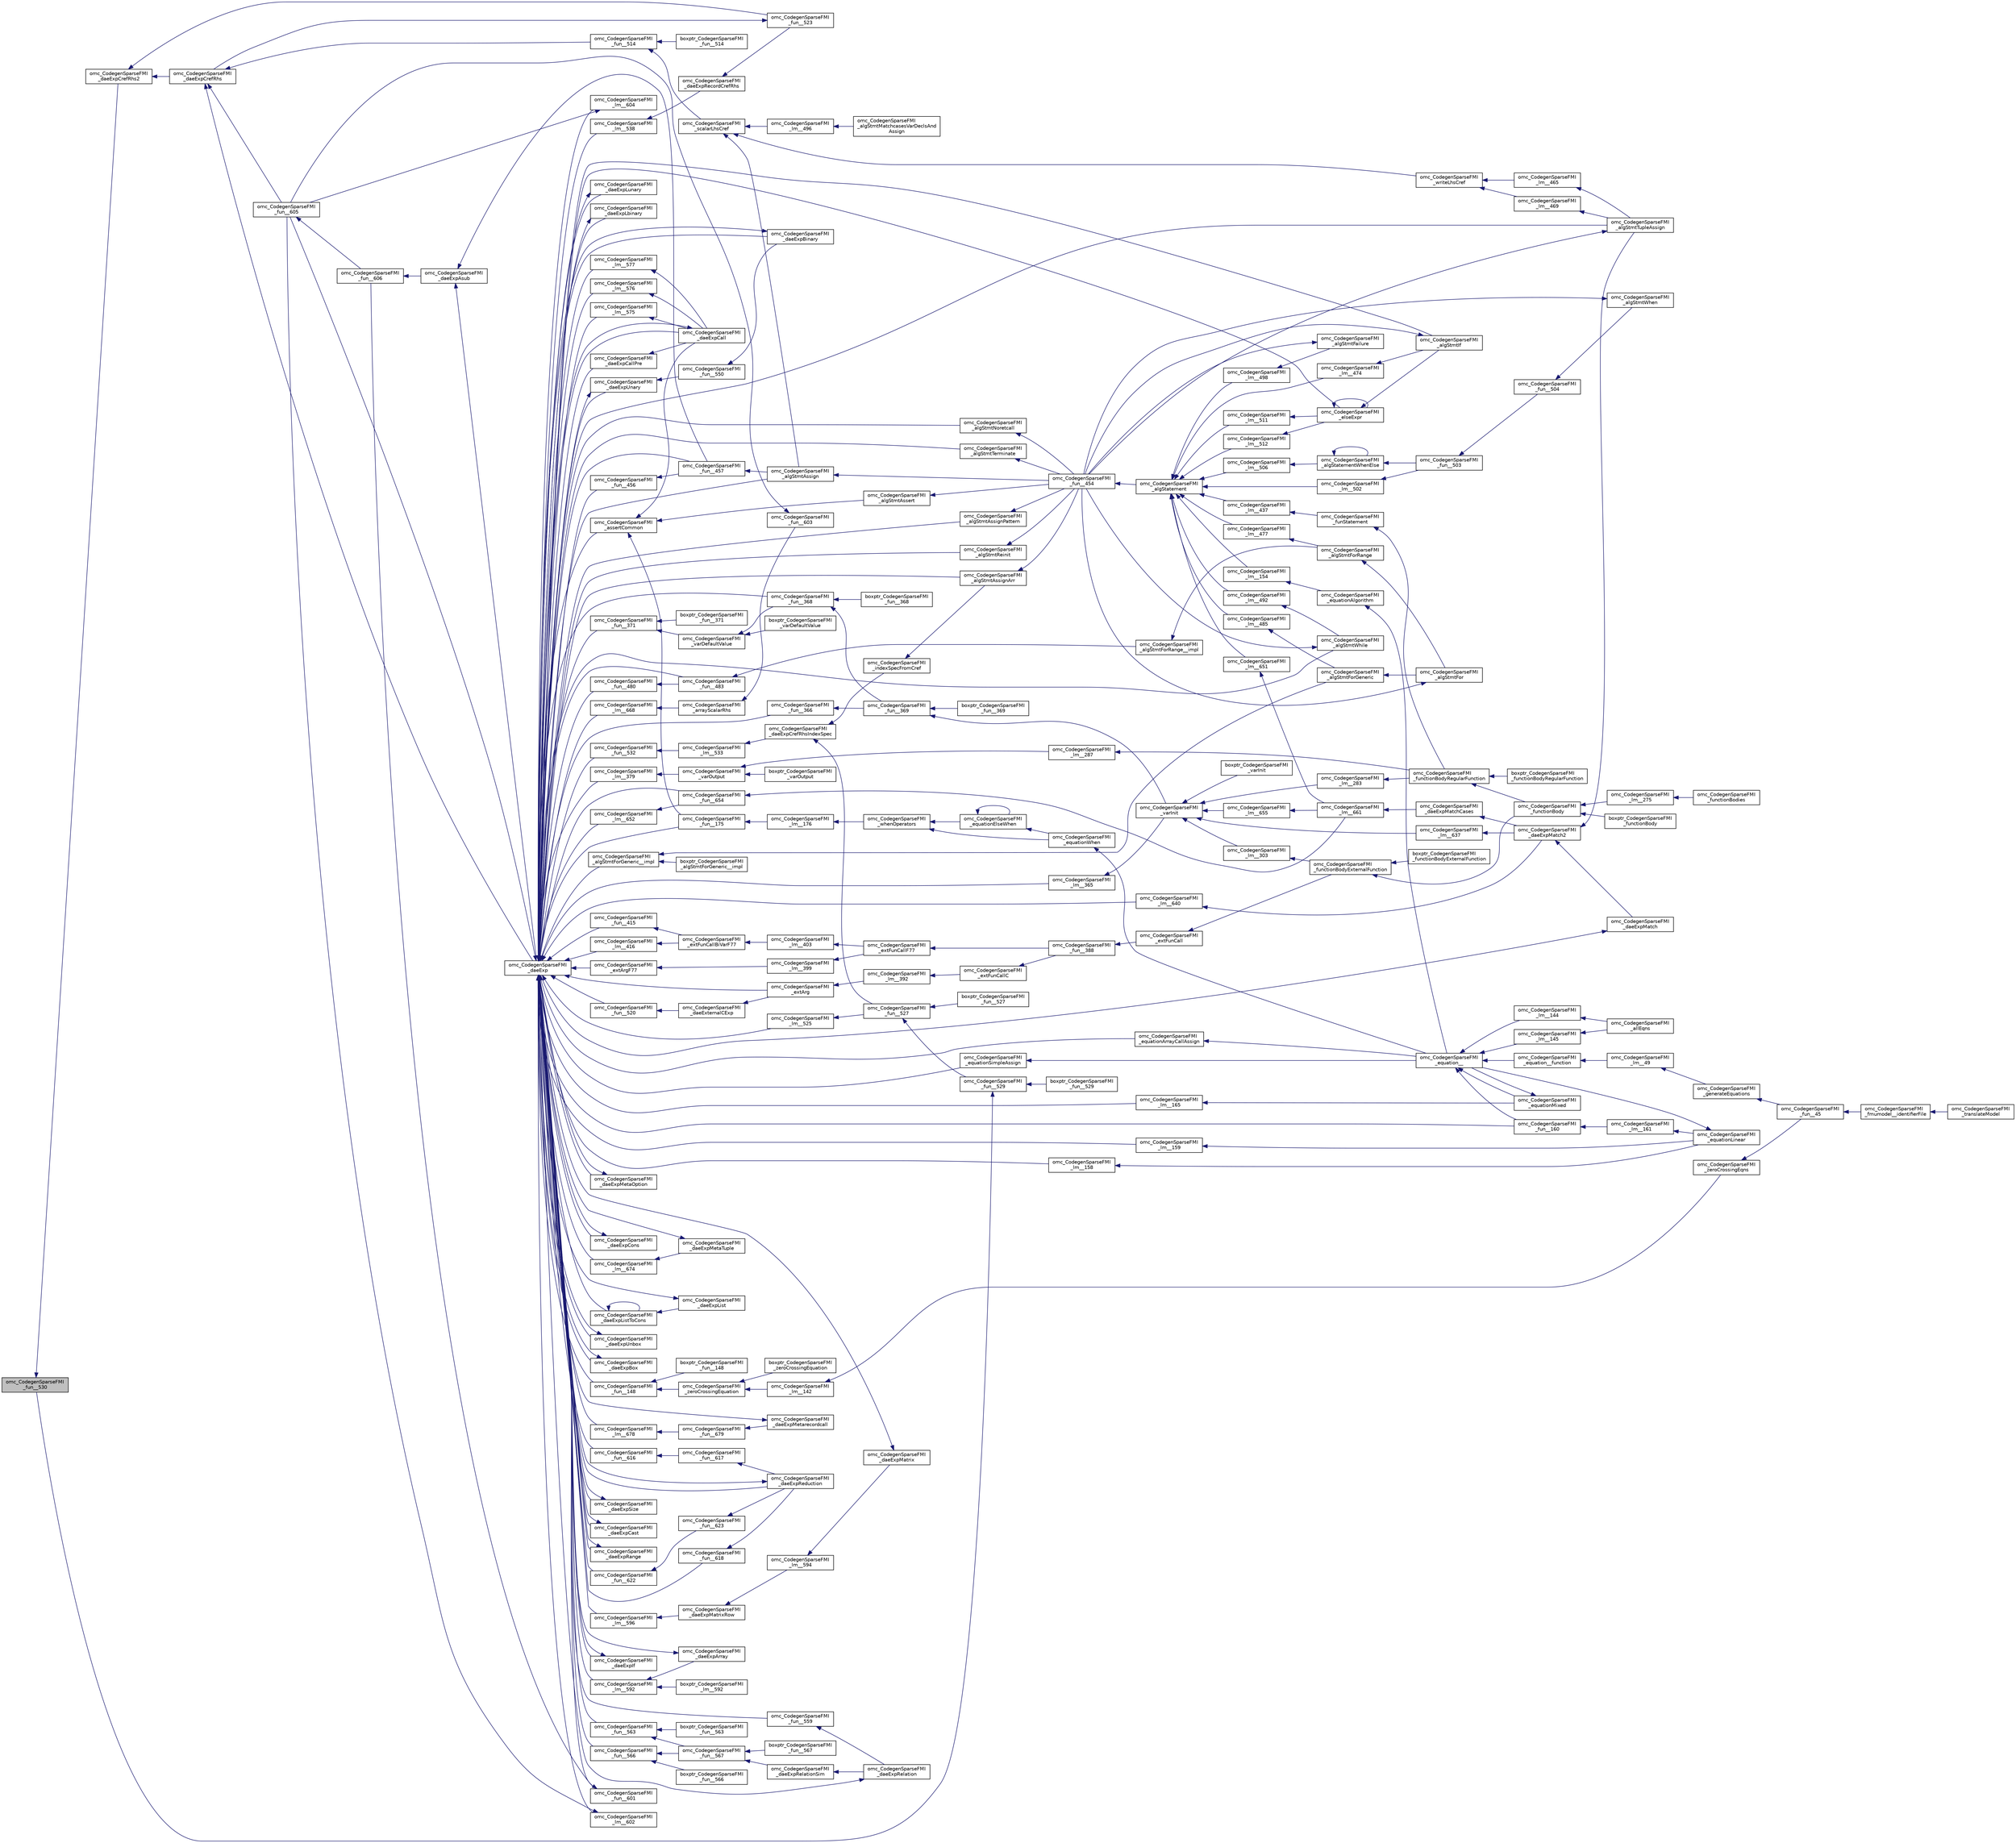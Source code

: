 digraph "omc_CodegenSparseFMI_fun__530"
{
  edge [fontname="Helvetica",fontsize="10",labelfontname="Helvetica",labelfontsize="10"];
  node [fontname="Helvetica",fontsize="10",shape=record];
  rankdir="LR";
  Node126100 [label="omc_CodegenSparseFMI\l_fun__530",height=0.2,width=0.4,color="black", fillcolor="grey75", style="filled", fontcolor="black"];
  Node126100 -> Node126101 [dir="back",color="midnightblue",fontsize="10",style="solid",fontname="Helvetica"];
  Node126101 [label="omc_CodegenSparseFMI\l_daeExpCrefRhs2",height=0.2,width=0.4,color="black", fillcolor="white", style="filled",URL="$da/d88/_codegen_sparse_f_m_i_8h.html#a3fceaffa231b419c45cb8edadd4ba04a"];
  Node126101 -> Node126102 [dir="back",color="midnightblue",fontsize="10",style="solid",fontname="Helvetica"];
  Node126102 [label="omc_CodegenSparseFMI\l_daeExpCrefRhs",height=0.2,width=0.4,color="black", fillcolor="white", style="filled",URL="$da/d88/_codegen_sparse_f_m_i_8h.html#a1c8b7f7c630c2bb7f0ccdfe262bce698"];
  Node126102 -> Node126103 [dir="back",color="midnightblue",fontsize="10",style="solid",fontname="Helvetica"];
  Node126103 [label="omc_CodegenSparseFMI\l_fun__605",height=0.2,width=0.4,color="black", fillcolor="white", style="filled",URL="$d1/d2e/_codegen_sparse_f_m_i_8c.html#a9bd0f333ed74be93d8bd6468cde56736"];
  Node126103 -> Node126104 [dir="back",color="midnightblue",fontsize="10",style="solid",fontname="Helvetica"];
  Node126104 [label="omc_CodegenSparseFMI\l_fun__606",height=0.2,width=0.4,color="black", fillcolor="white", style="filled",URL="$d1/d2e/_codegen_sparse_f_m_i_8c.html#a57e7ee8cc6cf0e5de142a92a92caf6d0"];
  Node126104 -> Node126105 [dir="back",color="midnightblue",fontsize="10",style="solid",fontname="Helvetica"];
  Node126105 [label="omc_CodegenSparseFMI\l_daeExpAsub",height=0.2,width=0.4,color="black", fillcolor="white", style="filled",URL="$da/d88/_codegen_sparse_f_m_i_8h.html#ab042430b0f630bd548c9122206a41a76"];
  Node126105 -> Node126106 [dir="back",color="midnightblue",fontsize="10",style="solid",fontname="Helvetica"];
  Node126106 [label="omc_CodegenSparseFMI\l_daeExp",height=0.2,width=0.4,color="black", fillcolor="white", style="filled",URL="$da/d88/_codegen_sparse_f_m_i_8h.html#ab26972f772620810838d527d8554f2ac"];
  Node126106 -> Node126107 [dir="back",color="midnightblue",fontsize="10",style="solid",fontname="Helvetica"];
  Node126107 [label="omc_CodegenSparseFMI\l_assertCommon",height=0.2,width=0.4,color="black", fillcolor="white", style="filled",URL="$da/d88/_codegen_sparse_f_m_i_8h.html#affff73cc747add47129bcbacc2d38f9a"];
  Node126107 -> Node126108 [dir="back",color="midnightblue",fontsize="10",style="solid",fontname="Helvetica"];
  Node126108 [label="omc_CodegenSparseFMI\l_daeExpCall",height=0.2,width=0.4,color="black", fillcolor="white", style="filled",URL="$da/d88/_codegen_sparse_f_m_i_8h.html#a48a7b37bcd95aafb972b82321fa96aac"];
  Node126108 -> Node126106 [dir="back",color="midnightblue",fontsize="10",style="solid",fontname="Helvetica"];
  Node126107 -> Node126109 [dir="back",color="midnightblue",fontsize="10",style="solid",fontname="Helvetica"];
  Node126109 [label="omc_CodegenSparseFMI\l_algStmtAssert",height=0.2,width=0.4,color="black", fillcolor="white", style="filled",URL="$da/d88/_codegen_sparse_f_m_i_8h.html#a6b429ec5152996a5f9279a3ddf6844b0"];
  Node126109 -> Node126110 [dir="back",color="midnightblue",fontsize="10",style="solid",fontname="Helvetica"];
  Node126110 [label="omc_CodegenSparseFMI\l_fun__454",height=0.2,width=0.4,color="black", fillcolor="white", style="filled",URL="$d1/d2e/_codegen_sparse_f_m_i_8c.html#a38506d8a286cdb1703e9653cec496244"];
  Node126110 -> Node126111 [dir="back",color="midnightblue",fontsize="10",style="solid",fontname="Helvetica"];
  Node126111 [label="omc_CodegenSparseFMI\l_algStatement",height=0.2,width=0.4,color="black", fillcolor="white", style="filled",URL="$da/d88/_codegen_sparse_f_m_i_8h.html#a5d1fbf810cfb458410c3f606dd4518d6"];
  Node126111 -> Node126112 [dir="back",color="midnightblue",fontsize="10",style="solid",fontname="Helvetica"];
  Node126112 [label="omc_CodegenSparseFMI\l_lm__651",height=0.2,width=0.4,color="black", fillcolor="white", style="filled",URL="$d1/d2e/_codegen_sparse_f_m_i_8c.html#a4601ee3bb7611f920e2f9c96c21fce8e"];
  Node126112 -> Node126113 [dir="back",color="midnightblue",fontsize="10",style="solid",fontname="Helvetica"];
  Node126113 [label="omc_CodegenSparseFMI\l_lm__661",height=0.2,width=0.4,color="black", fillcolor="white", style="filled",URL="$d1/d2e/_codegen_sparse_f_m_i_8c.html#af15d08c53a5b48667e16622e16e97ec5"];
  Node126113 -> Node126114 [dir="back",color="midnightblue",fontsize="10",style="solid",fontname="Helvetica"];
  Node126114 [label="omc_CodegenSparseFMI\l_daeExpMatchCases",height=0.2,width=0.4,color="black", fillcolor="white", style="filled",URL="$da/d88/_codegen_sparse_f_m_i_8h.html#a67c72be0aaa49a7a85509e1c5ab98b41"];
  Node126114 -> Node126115 [dir="back",color="midnightblue",fontsize="10",style="solid",fontname="Helvetica"];
  Node126115 [label="omc_CodegenSparseFMI\l_daeExpMatch2",height=0.2,width=0.4,color="black", fillcolor="white", style="filled",URL="$da/d88/_codegen_sparse_f_m_i_8h.html#a3d2d85eda4fc6adaf9f0a30a7a870128"];
  Node126115 -> Node126116 [dir="back",color="midnightblue",fontsize="10",style="solid",fontname="Helvetica"];
  Node126116 [label="omc_CodegenSparseFMI\l_daeExpMatch",height=0.2,width=0.4,color="black", fillcolor="white", style="filled",URL="$da/d88/_codegen_sparse_f_m_i_8h.html#a59ba01dc770311168227b0e3a87b1e1d"];
  Node126116 -> Node126106 [dir="back",color="midnightblue",fontsize="10",style="solid",fontname="Helvetica"];
  Node126115 -> Node126117 [dir="back",color="midnightblue",fontsize="10",style="solid",fontname="Helvetica"];
  Node126117 [label="omc_CodegenSparseFMI\l_algStmtTupleAssign",height=0.2,width=0.4,color="black", fillcolor="white", style="filled",URL="$da/d88/_codegen_sparse_f_m_i_8h.html#a97aeb17841cb7160e7635ac180b44c9c"];
  Node126117 -> Node126110 [dir="back",color="midnightblue",fontsize="10",style="solid",fontname="Helvetica"];
  Node126111 -> Node126118 [dir="back",color="midnightblue",fontsize="10",style="solid",fontname="Helvetica"];
  Node126118 [label="omc_CodegenSparseFMI\l_lm__512",height=0.2,width=0.4,color="black", fillcolor="white", style="filled",URL="$d1/d2e/_codegen_sparse_f_m_i_8c.html#af95888dfe83bb5057d8fd4311bb02812"];
  Node126118 -> Node126119 [dir="back",color="midnightblue",fontsize="10",style="solid",fontname="Helvetica"];
  Node126119 [label="omc_CodegenSparseFMI\l_elseExpr",height=0.2,width=0.4,color="black", fillcolor="white", style="filled",URL="$da/d88/_codegen_sparse_f_m_i_8h.html#ae02994b817886c3b7f562e9552fec536"];
  Node126119 -> Node126119 [dir="back",color="midnightblue",fontsize="10",style="solid",fontname="Helvetica"];
  Node126119 -> Node126120 [dir="back",color="midnightblue",fontsize="10",style="solid",fontname="Helvetica"];
  Node126120 [label="omc_CodegenSparseFMI\l_algStmtIf",height=0.2,width=0.4,color="black", fillcolor="white", style="filled",URL="$da/d88/_codegen_sparse_f_m_i_8h.html#aa72b2ef57d1e5ee8a926acad88bf499d"];
  Node126120 -> Node126110 [dir="back",color="midnightblue",fontsize="10",style="solid",fontname="Helvetica"];
  Node126111 -> Node126121 [dir="back",color="midnightblue",fontsize="10",style="solid",fontname="Helvetica"];
  Node126121 [label="omc_CodegenSparseFMI\l_lm__511",height=0.2,width=0.4,color="black", fillcolor="white", style="filled",URL="$d1/d2e/_codegen_sparse_f_m_i_8c.html#ab0773a7f193a1fc208023bda15bcd13e"];
  Node126121 -> Node126119 [dir="back",color="midnightblue",fontsize="10",style="solid",fontname="Helvetica"];
  Node126111 -> Node126122 [dir="back",color="midnightblue",fontsize="10",style="solid",fontname="Helvetica"];
  Node126122 [label="omc_CodegenSparseFMI\l_lm__506",height=0.2,width=0.4,color="black", fillcolor="white", style="filled",URL="$d1/d2e/_codegen_sparse_f_m_i_8c.html#ab9c484cbc52677b6df8e8fb6df621cc0"];
  Node126122 -> Node126123 [dir="back",color="midnightblue",fontsize="10",style="solid",fontname="Helvetica"];
  Node126123 [label="omc_CodegenSparseFMI\l_algStatementWhenElse",height=0.2,width=0.4,color="black", fillcolor="white", style="filled",URL="$da/d88/_codegen_sparse_f_m_i_8h.html#a55c70c95b005ab4e4a668af539875303"];
  Node126123 -> Node126123 [dir="back",color="midnightblue",fontsize="10",style="solid",fontname="Helvetica"];
  Node126123 -> Node126124 [dir="back",color="midnightblue",fontsize="10",style="solid",fontname="Helvetica"];
  Node126124 [label="omc_CodegenSparseFMI\l_fun__503",height=0.2,width=0.4,color="black", fillcolor="white", style="filled",URL="$d1/d2e/_codegen_sparse_f_m_i_8c.html#a2f60622244298e4d41f2a4f51d7b6875"];
  Node126124 -> Node126125 [dir="back",color="midnightblue",fontsize="10",style="solid",fontname="Helvetica"];
  Node126125 [label="omc_CodegenSparseFMI\l_fun__504",height=0.2,width=0.4,color="black", fillcolor="white", style="filled",URL="$d1/d2e/_codegen_sparse_f_m_i_8c.html#a34c708458b1cf12fb6f5f8b4d739cfd1"];
  Node126125 -> Node126126 [dir="back",color="midnightblue",fontsize="10",style="solid",fontname="Helvetica"];
  Node126126 [label="omc_CodegenSparseFMI\l_algStmtWhen",height=0.2,width=0.4,color="black", fillcolor="white", style="filled",URL="$da/d88/_codegen_sparse_f_m_i_8h.html#a1045cff030f158d7beb1890107038b8d"];
  Node126126 -> Node126110 [dir="back",color="midnightblue",fontsize="10",style="solid",fontname="Helvetica"];
  Node126111 -> Node126127 [dir="back",color="midnightblue",fontsize="10",style="solid",fontname="Helvetica"];
  Node126127 [label="omc_CodegenSparseFMI\l_lm__502",height=0.2,width=0.4,color="black", fillcolor="white", style="filled",URL="$d1/d2e/_codegen_sparse_f_m_i_8c.html#a7b108abc44b96cb6c9ed48e243a90fad"];
  Node126127 -> Node126124 [dir="back",color="midnightblue",fontsize="10",style="solid",fontname="Helvetica"];
  Node126111 -> Node126128 [dir="back",color="midnightblue",fontsize="10",style="solid",fontname="Helvetica"];
  Node126128 [label="omc_CodegenSparseFMI\l_lm__498",height=0.2,width=0.4,color="black", fillcolor="white", style="filled",URL="$d1/d2e/_codegen_sparse_f_m_i_8c.html#a9a587324a76d2a404951bc9b392ed5cb"];
  Node126128 -> Node126129 [dir="back",color="midnightblue",fontsize="10",style="solid",fontname="Helvetica"];
  Node126129 [label="omc_CodegenSparseFMI\l_algStmtFailure",height=0.2,width=0.4,color="black", fillcolor="white", style="filled",URL="$da/d88/_codegen_sparse_f_m_i_8h.html#ad11b2d0a665f24fbe809721a52d58392"];
  Node126129 -> Node126110 [dir="back",color="midnightblue",fontsize="10",style="solid",fontname="Helvetica"];
  Node126111 -> Node126130 [dir="back",color="midnightblue",fontsize="10",style="solid",fontname="Helvetica"];
  Node126130 [label="omc_CodegenSparseFMI\l_lm__492",height=0.2,width=0.4,color="black", fillcolor="white", style="filled",URL="$d1/d2e/_codegen_sparse_f_m_i_8c.html#a72ef5dd5785e8cfbae898a4957299174"];
  Node126130 -> Node126131 [dir="back",color="midnightblue",fontsize="10",style="solid",fontname="Helvetica"];
  Node126131 [label="omc_CodegenSparseFMI\l_algStmtWhile",height=0.2,width=0.4,color="black", fillcolor="white", style="filled",URL="$da/d88/_codegen_sparse_f_m_i_8h.html#a737e817657aa616db460e3a97c2e3107"];
  Node126131 -> Node126110 [dir="back",color="midnightblue",fontsize="10",style="solid",fontname="Helvetica"];
  Node126111 -> Node126132 [dir="back",color="midnightblue",fontsize="10",style="solid",fontname="Helvetica"];
  Node126132 [label="omc_CodegenSparseFMI\l_lm__485",height=0.2,width=0.4,color="black", fillcolor="white", style="filled",URL="$d1/d2e/_codegen_sparse_f_m_i_8c.html#aaee69379b676eacca1ab73ffa0291eea"];
  Node126132 -> Node126133 [dir="back",color="midnightblue",fontsize="10",style="solid",fontname="Helvetica"];
  Node126133 [label="omc_CodegenSparseFMI\l_algStmtForGeneric",height=0.2,width=0.4,color="black", fillcolor="white", style="filled",URL="$da/d88/_codegen_sparse_f_m_i_8h.html#a15ee44d2afe47cb6295a4d916b0ca7a1"];
  Node126133 -> Node126134 [dir="back",color="midnightblue",fontsize="10",style="solid",fontname="Helvetica"];
  Node126134 [label="omc_CodegenSparseFMI\l_algStmtFor",height=0.2,width=0.4,color="black", fillcolor="white", style="filled",URL="$da/d88/_codegen_sparse_f_m_i_8h.html#a4a85a211bdd342c5634f687ac8530821"];
  Node126134 -> Node126110 [dir="back",color="midnightblue",fontsize="10",style="solid",fontname="Helvetica"];
  Node126111 -> Node126135 [dir="back",color="midnightblue",fontsize="10",style="solid",fontname="Helvetica"];
  Node126135 [label="omc_CodegenSparseFMI\l_lm__477",height=0.2,width=0.4,color="black", fillcolor="white", style="filled",URL="$d1/d2e/_codegen_sparse_f_m_i_8c.html#a2f9a22c9a97ca26efa4457a52c8310c9"];
  Node126135 -> Node126136 [dir="back",color="midnightblue",fontsize="10",style="solid",fontname="Helvetica"];
  Node126136 [label="omc_CodegenSparseFMI\l_algStmtForRange",height=0.2,width=0.4,color="black", fillcolor="white", style="filled",URL="$da/d88/_codegen_sparse_f_m_i_8h.html#aec1da676936e15ede37d5d7df69bd5d3"];
  Node126136 -> Node126134 [dir="back",color="midnightblue",fontsize="10",style="solid",fontname="Helvetica"];
  Node126111 -> Node126137 [dir="back",color="midnightblue",fontsize="10",style="solid",fontname="Helvetica"];
  Node126137 [label="omc_CodegenSparseFMI\l_lm__474",height=0.2,width=0.4,color="black", fillcolor="white", style="filled",URL="$d1/d2e/_codegen_sparse_f_m_i_8c.html#a39706f1a079b0966689768a75ddc77b3"];
  Node126137 -> Node126120 [dir="back",color="midnightblue",fontsize="10",style="solid",fontname="Helvetica"];
  Node126111 -> Node126138 [dir="back",color="midnightblue",fontsize="10",style="solid",fontname="Helvetica"];
  Node126138 [label="omc_CodegenSparseFMI\l_lm__437",height=0.2,width=0.4,color="black", fillcolor="white", style="filled",URL="$d1/d2e/_codegen_sparse_f_m_i_8c.html#a1bcb8bb8090787c8cfad3cc233eb2cbb"];
  Node126138 -> Node126139 [dir="back",color="midnightblue",fontsize="10",style="solid",fontname="Helvetica"];
  Node126139 [label="omc_CodegenSparseFMI\l_funStatement",height=0.2,width=0.4,color="black", fillcolor="white", style="filled",URL="$da/d88/_codegen_sparse_f_m_i_8h.html#a6011fbd6700693d91a736f67f7cd333a"];
  Node126139 -> Node126140 [dir="back",color="midnightblue",fontsize="10",style="solid",fontname="Helvetica"];
  Node126140 [label="omc_CodegenSparseFMI\l_functionBodyRegularFunction",height=0.2,width=0.4,color="black", fillcolor="white", style="filled",URL="$da/d88/_codegen_sparse_f_m_i_8h.html#a35f588d60d8560ad7c541738fc9bc5d0"];
  Node126140 -> Node126141 [dir="back",color="midnightblue",fontsize="10",style="solid",fontname="Helvetica"];
  Node126141 [label="boxptr_CodegenSparseFMI\l_functionBodyRegularFunction",height=0.2,width=0.4,color="black", fillcolor="white", style="filled",URL="$da/d88/_codegen_sparse_f_m_i_8h.html#ad0cd59d6ca1bf8ab02b015f235daadf1"];
  Node126140 -> Node126142 [dir="back",color="midnightblue",fontsize="10",style="solid",fontname="Helvetica"];
  Node126142 [label="omc_CodegenSparseFMI\l_functionBody",height=0.2,width=0.4,color="black", fillcolor="white", style="filled",URL="$da/d88/_codegen_sparse_f_m_i_8h.html#a8326dd08d50f77b343a0b1e9fdee90d6"];
  Node126142 -> Node126143 [dir="back",color="midnightblue",fontsize="10",style="solid",fontname="Helvetica"];
  Node126143 [label="boxptr_CodegenSparseFMI\l_functionBody",height=0.2,width=0.4,color="black", fillcolor="white", style="filled",URL="$da/d88/_codegen_sparse_f_m_i_8h.html#a1450c37977ff46f0a318f1740d46b3a2"];
  Node126142 -> Node126144 [dir="back",color="midnightblue",fontsize="10",style="solid",fontname="Helvetica"];
  Node126144 [label="omc_CodegenSparseFMI\l_lm__275",height=0.2,width=0.4,color="black", fillcolor="white", style="filled",URL="$d1/d2e/_codegen_sparse_f_m_i_8c.html#afa6f1fb10983410b266344362bafabb7"];
  Node126144 -> Node126145 [dir="back",color="midnightblue",fontsize="10",style="solid",fontname="Helvetica"];
  Node126145 [label="omc_CodegenSparseFMI\l_functionBodies",height=0.2,width=0.4,color="black", fillcolor="white", style="filled",URL="$da/d88/_codegen_sparse_f_m_i_8h.html#ad5d463f801d993e3be31d7c8963771af"];
  Node126111 -> Node126146 [dir="back",color="midnightblue",fontsize="10",style="solid",fontname="Helvetica"];
  Node126146 [label="omc_CodegenSparseFMI\l_lm__154",height=0.2,width=0.4,color="black", fillcolor="white", style="filled",URL="$d1/d2e/_codegen_sparse_f_m_i_8c.html#a1572fc969206bf7560bccaad1883519a"];
  Node126146 -> Node126147 [dir="back",color="midnightblue",fontsize="10",style="solid",fontname="Helvetica"];
  Node126147 [label="omc_CodegenSparseFMI\l_equationAlgorithm",height=0.2,width=0.4,color="black", fillcolor="white", style="filled",URL="$da/d88/_codegen_sparse_f_m_i_8h.html#adc1144a1e01b13d32f1cd272edef769f"];
  Node126147 -> Node126148 [dir="back",color="midnightblue",fontsize="10",style="solid",fontname="Helvetica"];
  Node126148 [label="omc_CodegenSparseFMI\l_equation__",height=0.2,width=0.4,color="black", fillcolor="white", style="filled",URL="$da/d88/_codegen_sparse_f_m_i_8h.html#a99f4c0cb745d02faf3615bcda104a18a"];
  Node126148 -> Node126149 [dir="back",color="midnightblue",fontsize="10",style="solid",fontname="Helvetica"];
  Node126149 [label="omc_CodegenSparseFMI\l_equationMixed",height=0.2,width=0.4,color="black", fillcolor="white", style="filled",URL="$da/d88/_codegen_sparse_f_m_i_8h.html#ac29f9768bd0d77a3e1e85ee8d33113f2"];
  Node126149 -> Node126148 [dir="back",color="midnightblue",fontsize="10",style="solid",fontname="Helvetica"];
  Node126148 -> Node126150 [dir="back",color="midnightblue",fontsize="10",style="solid",fontname="Helvetica"];
  Node126150 [label="omc_CodegenSparseFMI\l_fun__160",height=0.2,width=0.4,color="black", fillcolor="white", style="filled",URL="$d1/d2e/_codegen_sparse_f_m_i_8c.html#ae706b7e1daac9ecce083bb0f153c4537"];
  Node126150 -> Node126151 [dir="back",color="midnightblue",fontsize="10",style="solid",fontname="Helvetica"];
  Node126151 [label="omc_CodegenSparseFMI\l_lm__161",height=0.2,width=0.4,color="black", fillcolor="white", style="filled",URL="$d1/d2e/_codegen_sparse_f_m_i_8c.html#afef10b15667b5fa348e2e5474100a059"];
  Node126151 -> Node126152 [dir="back",color="midnightblue",fontsize="10",style="solid",fontname="Helvetica"];
  Node126152 [label="omc_CodegenSparseFMI\l_equationLinear",height=0.2,width=0.4,color="black", fillcolor="white", style="filled",URL="$da/d88/_codegen_sparse_f_m_i_8h.html#ae8ae758cee8e51f80c69f273ea2dead4"];
  Node126152 -> Node126148 [dir="back",color="midnightblue",fontsize="10",style="solid",fontname="Helvetica"];
  Node126148 -> Node126153 [dir="back",color="midnightblue",fontsize="10",style="solid",fontname="Helvetica"];
  Node126153 [label="omc_CodegenSparseFMI\l_lm__145",height=0.2,width=0.4,color="black", fillcolor="white", style="filled",URL="$d1/d2e/_codegen_sparse_f_m_i_8c.html#a482b9fe4a2cf1170ba37c04cbeeba56b"];
  Node126153 -> Node126154 [dir="back",color="midnightblue",fontsize="10",style="solid",fontname="Helvetica"];
  Node126154 [label="omc_CodegenSparseFMI\l_allEqns",height=0.2,width=0.4,color="black", fillcolor="white", style="filled",URL="$da/d88/_codegen_sparse_f_m_i_8h.html#a94fa0652e8d98e8869394cc988af391b"];
  Node126148 -> Node126155 [dir="back",color="midnightblue",fontsize="10",style="solid",fontname="Helvetica"];
  Node126155 [label="omc_CodegenSparseFMI\l_lm__144",height=0.2,width=0.4,color="black", fillcolor="white", style="filled",URL="$d1/d2e/_codegen_sparse_f_m_i_8c.html#a53bc84287c3730b73c523380ca378dcf"];
  Node126155 -> Node126154 [dir="back",color="midnightblue",fontsize="10",style="solid",fontname="Helvetica"];
  Node126148 -> Node126156 [dir="back",color="midnightblue",fontsize="10",style="solid",fontname="Helvetica"];
  Node126156 [label="omc_CodegenSparseFMI\l_equation__function",height=0.2,width=0.4,color="black", fillcolor="white", style="filled",URL="$da/d88/_codegen_sparse_f_m_i_8h.html#a3b6d78478d2920ade27380933feef664"];
  Node126156 -> Node126157 [dir="back",color="midnightblue",fontsize="10",style="solid",fontname="Helvetica"];
  Node126157 [label="omc_CodegenSparseFMI\l_lm__49",height=0.2,width=0.4,color="black", fillcolor="white", style="filled",URL="$d1/d2e/_codegen_sparse_f_m_i_8c.html#afd950130e5951ce5d9b078504b8e5445"];
  Node126157 -> Node126158 [dir="back",color="midnightblue",fontsize="10",style="solid",fontname="Helvetica"];
  Node126158 [label="omc_CodegenSparseFMI\l_generateEquations",height=0.2,width=0.4,color="black", fillcolor="white", style="filled",URL="$da/d88/_codegen_sparse_f_m_i_8h.html#a944e50c37aa93fa6e9c540a7d9a7f671"];
  Node126158 -> Node126159 [dir="back",color="midnightblue",fontsize="10",style="solid",fontname="Helvetica"];
  Node126159 [label="omc_CodegenSparseFMI\l_fun__45",height=0.2,width=0.4,color="black", fillcolor="white", style="filled",URL="$d1/d2e/_codegen_sparse_f_m_i_8c.html#a33c397eee4567dbaf5269d88f9ea50f2"];
  Node126159 -> Node126160 [dir="back",color="midnightblue",fontsize="10",style="solid",fontname="Helvetica"];
  Node126160 [label="omc_CodegenSparseFMI\l_fmumodel__identifierFile",height=0.2,width=0.4,color="black", fillcolor="white", style="filled",URL="$da/d88/_codegen_sparse_f_m_i_8h.html#a0d704247081fbb1f268bdd5ae5d7f3f3"];
  Node126160 -> Node126161 [dir="back",color="midnightblue",fontsize="10",style="solid",fontname="Helvetica"];
  Node126161 [label="omc_CodegenSparseFMI\l_translateModel",height=0.2,width=0.4,color="black", fillcolor="white", style="filled",URL="$da/d88/_codegen_sparse_f_m_i_8h.html#a6e115544fcae7968ab9fa00a0ea17b1d"];
  Node126107 -> Node126162 [dir="back",color="midnightblue",fontsize="10",style="solid",fontname="Helvetica"];
  Node126162 [label="omc_CodegenSparseFMI\l_fun__175",height=0.2,width=0.4,color="black", fillcolor="white", style="filled",URL="$d1/d2e/_codegen_sparse_f_m_i_8c.html#ae71d3dbce84027f4da25d630128e9f06"];
  Node126162 -> Node126163 [dir="back",color="midnightblue",fontsize="10",style="solid",fontname="Helvetica"];
  Node126163 [label="omc_CodegenSparseFMI\l_lm__176",height=0.2,width=0.4,color="black", fillcolor="white", style="filled",URL="$d1/d2e/_codegen_sparse_f_m_i_8c.html#a3aab67e796da3718ac21ae4e0b10522b"];
  Node126163 -> Node126164 [dir="back",color="midnightblue",fontsize="10",style="solid",fontname="Helvetica"];
  Node126164 [label="omc_CodegenSparseFMI\l_whenOperators",height=0.2,width=0.4,color="black", fillcolor="white", style="filled",URL="$da/d88/_codegen_sparse_f_m_i_8h.html#aaa56a6cbe937c9e43604fbefcddc43d4"];
  Node126164 -> Node126165 [dir="back",color="midnightblue",fontsize="10",style="solid",fontname="Helvetica"];
  Node126165 [label="omc_CodegenSparseFMI\l_equationElseWhen",height=0.2,width=0.4,color="black", fillcolor="white", style="filled",URL="$da/d88/_codegen_sparse_f_m_i_8h.html#a9252f94be6a8d4db5d542a2a30867d21"];
  Node126165 -> Node126165 [dir="back",color="midnightblue",fontsize="10",style="solid",fontname="Helvetica"];
  Node126165 -> Node126166 [dir="back",color="midnightblue",fontsize="10",style="solid",fontname="Helvetica"];
  Node126166 [label="omc_CodegenSparseFMI\l_equationWhen",height=0.2,width=0.4,color="black", fillcolor="white", style="filled",URL="$da/d88/_codegen_sparse_f_m_i_8h.html#a182b50d619540de019adbeb9053f85d2"];
  Node126166 -> Node126148 [dir="back",color="midnightblue",fontsize="10",style="solid",fontname="Helvetica"];
  Node126164 -> Node126166 [dir="back",color="midnightblue",fontsize="10",style="solid",fontname="Helvetica"];
  Node126106 -> Node126167 [dir="back",color="midnightblue",fontsize="10",style="solid",fontname="Helvetica"];
  Node126167 [label="omc_CodegenSparseFMI\l_algStmtAssignPattern",height=0.2,width=0.4,color="black", fillcolor="white", style="filled",URL="$da/d88/_codegen_sparse_f_m_i_8h.html#aa769cf6a279946c8484ba60efafa1bc7"];
  Node126167 -> Node126110 [dir="back",color="midnightblue",fontsize="10",style="solid",fontname="Helvetica"];
  Node126106 -> Node126168 [dir="back",color="midnightblue",fontsize="10",style="solid",fontname="Helvetica"];
  Node126168 [label="omc_CodegenSparseFMI\l_lm__678",height=0.2,width=0.4,color="black", fillcolor="white", style="filled",URL="$d1/d2e/_codegen_sparse_f_m_i_8c.html#a128c47290974b3ffbcea043e82979943"];
  Node126168 -> Node126169 [dir="back",color="midnightblue",fontsize="10",style="solid",fontname="Helvetica"];
  Node126169 [label="omc_CodegenSparseFMI\l_fun__679",height=0.2,width=0.4,color="black", fillcolor="white", style="filled",URL="$d1/d2e/_codegen_sparse_f_m_i_8c.html#a2365ba198f39b872daa06cc5d23c6252"];
  Node126169 -> Node126170 [dir="back",color="midnightblue",fontsize="10",style="solid",fontname="Helvetica"];
  Node126170 [label="omc_CodegenSparseFMI\l_daeExpMetarecordcall",height=0.2,width=0.4,color="black", fillcolor="white", style="filled",URL="$da/d88/_codegen_sparse_f_m_i_8h.html#af4d3cdaeb7380d8a65146e12030c5c0e"];
  Node126170 -> Node126106 [dir="back",color="midnightblue",fontsize="10",style="solid",fontname="Helvetica"];
  Node126106 -> Node126171 [dir="back",color="midnightblue",fontsize="10",style="solid",fontname="Helvetica"];
  Node126171 [label="omc_CodegenSparseFMI\l_daeExpMetaOption",height=0.2,width=0.4,color="black", fillcolor="white", style="filled",URL="$da/d88/_codegen_sparse_f_m_i_8h.html#ae536b39241762561555271004c37440e"];
  Node126171 -> Node126106 [dir="back",color="midnightblue",fontsize="10",style="solid",fontname="Helvetica"];
  Node126106 -> Node126172 [dir="back",color="midnightblue",fontsize="10",style="solid",fontname="Helvetica"];
  Node126172 [label="omc_CodegenSparseFMI\l_lm__674",height=0.2,width=0.4,color="black", fillcolor="white", style="filled",URL="$d1/d2e/_codegen_sparse_f_m_i_8c.html#ad52f1b672015908228e495a9b9ff40ca"];
  Node126172 -> Node126173 [dir="back",color="midnightblue",fontsize="10",style="solid",fontname="Helvetica"];
  Node126173 [label="omc_CodegenSparseFMI\l_daeExpMetaTuple",height=0.2,width=0.4,color="black", fillcolor="white", style="filled",URL="$da/d88/_codegen_sparse_f_m_i_8h.html#a37dab4d4c7bc7fd838505c060a8b9049"];
  Node126173 -> Node126106 [dir="back",color="midnightblue",fontsize="10",style="solid",fontname="Helvetica"];
  Node126106 -> Node126174 [dir="back",color="midnightblue",fontsize="10",style="solid",fontname="Helvetica"];
  Node126174 [label="omc_CodegenSparseFMI\l_daeExpCons",height=0.2,width=0.4,color="black", fillcolor="white", style="filled",URL="$da/d88/_codegen_sparse_f_m_i_8h.html#ab881b9f7dbddb69fe91bb74c9c5c54c1"];
  Node126174 -> Node126106 [dir="back",color="midnightblue",fontsize="10",style="solid",fontname="Helvetica"];
  Node126106 -> Node126175 [dir="back",color="midnightblue",fontsize="10",style="solid",fontname="Helvetica"];
  Node126175 [label="omc_CodegenSparseFMI\l_daeExpListToCons",height=0.2,width=0.4,color="black", fillcolor="white", style="filled",URL="$da/d88/_codegen_sparse_f_m_i_8h.html#a1d1ae6cb82e69292e58b8c65e002ea55"];
  Node126175 -> Node126175 [dir="back",color="midnightblue",fontsize="10",style="solid",fontname="Helvetica"];
  Node126175 -> Node126176 [dir="back",color="midnightblue",fontsize="10",style="solid",fontname="Helvetica"];
  Node126176 [label="omc_CodegenSparseFMI\l_daeExpList",height=0.2,width=0.4,color="black", fillcolor="white", style="filled",URL="$da/d88/_codegen_sparse_f_m_i_8h.html#a2f666b582c610d5c8b23988ecba9664b"];
  Node126176 -> Node126106 [dir="back",color="midnightblue",fontsize="10",style="solid",fontname="Helvetica"];
  Node126106 -> Node126177 [dir="back",color="midnightblue",fontsize="10",style="solid",fontname="Helvetica"];
  Node126177 [label="omc_CodegenSparseFMI\l_lm__668",height=0.2,width=0.4,color="black", fillcolor="white", style="filled",URL="$d1/d2e/_codegen_sparse_f_m_i_8c.html#a76351725b41da0af498aadf54b92c275"];
  Node126177 -> Node126178 [dir="back",color="midnightblue",fontsize="10",style="solid",fontname="Helvetica"];
  Node126178 [label="omc_CodegenSparseFMI\l_arrayScalarRhs",height=0.2,width=0.4,color="black", fillcolor="white", style="filled",URL="$da/d88/_codegen_sparse_f_m_i_8h.html#ab4de96fd8fb5647ef325ca122a4753f3"];
  Node126178 -> Node126179 [dir="back",color="midnightblue",fontsize="10",style="solid",fontname="Helvetica"];
  Node126179 [label="omc_CodegenSparseFMI\l_fun__603",height=0.2,width=0.4,color="black", fillcolor="white", style="filled",URL="$d1/d2e/_codegen_sparse_f_m_i_8c.html#adbd2857da6df0e479b3bd77c5b7a8f7d"];
  Node126179 -> Node126103 [dir="back",color="midnightblue",fontsize="10",style="solid",fontname="Helvetica"];
  Node126106 -> Node126180 [dir="back",color="midnightblue",fontsize="10",style="solid",fontname="Helvetica"];
  Node126180 [label="omc_CodegenSparseFMI\l_daeExpUnbox",height=0.2,width=0.4,color="black", fillcolor="white", style="filled",URL="$da/d88/_codegen_sparse_f_m_i_8h.html#ad8a93ec5bfec6454d268e95a82bf96b8"];
  Node126180 -> Node126106 [dir="back",color="midnightblue",fontsize="10",style="solid",fontname="Helvetica"];
  Node126106 -> Node126181 [dir="back",color="midnightblue",fontsize="10",style="solid",fontname="Helvetica"];
  Node126181 [label="omc_CodegenSparseFMI\l_daeExpBox",height=0.2,width=0.4,color="black", fillcolor="white", style="filled",URL="$da/d88/_codegen_sparse_f_m_i_8h.html#a39dc1615a535b01d20db9b87fc607d3c"];
  Node126181 -> Node126106 [dir="back",color="midnightblue",fontsize="10",style="solid",fontname="Helvetica"];
  Node126106 -> Node126182 [dir="back",color="midnightblue",fontsize="10",style="solid",fontname="Helvetica"];
  Node126182 [label="omc_CodegenSparseFMI\l_fun__654",height=0.2,width=0.4,color="black", fillcolor="white", style="filled",URL="$d1/d2e/_codegen_sparse_f_m_i_8c.html#a779418d021f2bf6e5e05257271d6512f"];
  Node126182 -> Node126113 [dir="back",color="midnightblue",fontsize="10",style="solid",fontname="Helvetica"];
  Node126106 -> Node126183 [dir="back",color="midnightblue",fontsize="10",style="solid",fontname="Helvetica"];
  Node126183 [label="omc_CodegenSparseFMI\l_lm__652",height=0.2,width=0.4,color="black", fillcolor="white", style="filled",URL="$d1/d2e/_codegen_sparse_f_m_i_8c.html#afb77daba20dc13d99f8916228d277ad2"];
  Node126183 -> Node126182 [dir="back",color="midnightblue",fontsize="10",style="solid",fontname="Helvetica"];
  Node126106 -> Node126184 [dir="back",color="midnightblue",fontsize="10",style="solid",fontname="Helvetica"];
  Node126184 [label="omc_CodegenSparseFMI\l_lm__640",height=0.2,width=0.4,color="black", fillcolor="white", style="filled",URL="$d1/d2e/_codegen_sparse_f_m_i_8c.html#ab7ae5141c274871c57b0fb912e7ddaf7"];
  Node126184 -> Node126115 [dir="back",color="midnightblue",fontsize="10",style="solid",fontname="Helvetica"];
  Node126106 -> Node126185 [dir="back",color="midnightblue",fontsize="10",style="solid",fontname="Helvetica"];
  Node126185 [label="omc_CodegenSparseFMI\l_daeExpReduction",height=0.2,width=0.4,color="black", fillcolor="white", style="filled",URL="$da/d88/_codegen_sparse_f_m_i_8h.html#a215e1cfa638090eb2c87b8d31be99cf0"];
  Node126185 -> Node126106 [dir="back",color="midnightblue",fontsize="10",style="solid",fontname="Helvetica"];
  Node126106 -> Node126186 [dir="back",color="midnightblue",fontsize="10",style="solid",fontname="Helvetica"];
  Node126186 [label="omc_CodegenSparseFMI\l_fun__622",height=0.2,width=0.4,color="black", fillcolor="white", style="filled",URL="$d1/d2e/_codegen_sparse_f_m_i_8c.html#ae5c95b0ba06e68ed18a5d60da4cda046"];
  Node126186 -> Node126187 [dir="back",color="midnightblue",fontsize="10",style="solid",fontname="Helvetica"];
  Node126187 [label="omc_CodegenSparseFMI\l_fun__623",height=0.2,width=0.4,color="black", fillcolor="white", style="filled",URL="$d1/d2e/_codegen_sparse_f_m_i_8c.html#ad252a6b0c4628a8f587fbfdf6b702226"];
  Node126187 -> Node126185 [dir="back",color="midnightblue",fontsize="10",style="solid",fontname="Helvetica"];
  Node126106 -> Node126188 [dir="back",color="midnightblue",fontsize="10",style="solid",fontname="Helvetica"];
  Node126188 [label="omc_CodegenSparseFMI\l_fun__618",height=0.2,width=0.4,color="black", fillcolor="white", style="filled",URL="$d1/d2e/_codegen_sparse_f_m_i_8c.html#a6b9efcf5bb1e83e9d6d64821e5b15530"];
  Node126188 -> Node126185 [dir="back",color="midnightblue",fontsize="10",style="solid",fontname="Helvetica"];
  Node126106 -> Node126189 [dir="back",color="midnightblue",fontsize="10",style="solid",fontname="Helvetica"];
  Node126189 [label="omc_CodegenSparseFMI\l_fun__616",height=0.2,width=0.4,color="black", fillcolor="white", style="filled",URL="$d1/d2e/_codegen_sparse_f_m_i_8c.html#a635859e8c511453505953fab612853b3"];
  Node126189 -> Node126190 [dir="back",color="midnightblue",fontsize="10",style="solid",fontname="Helvetica"];
  Node126190 [label="omc_CodegenSparseFMI\l_fun__617",height=0.2,width=0.4,color="black", fillcolor="white", style="filled",URL="$d1/d2e/_codegen_sparse_f_m_i_8c.html#aa08069808fe588458678d9549eb3b245"];
  Node126190 -> Node126185 [dir="back",color="midnightblue",fontsize="10",style="solid",fontname="Helvetica"];
  Node126106 -> Node126191 [dir="back",color="midnightblue",fontsize="10",style="solid",fontname="Helvetica"];
  Node126191 [label="omc_CodegenSparseFMI\l_daeExpSize",height=0.2,width=0.4,color="black", fillcolor="white", style="filled",URL="$da/d88/_codegen_sparse_f_m_i_8h.html#a65806134dc2b86c56ad13bd542641799"];
  Node126191 -> Node126106 [dir="back",color="midnightblue",fontsize="10",style="solid",fontname="Helvetica"];
  Node126106 -> Node126192 [dir="back",color="midnightblue",fontsize="10",style="solid",fontname="Helvetica"];
  Node126192 [label="omc_CodegenSparseFMI\l_daeExpCallPre",height=0.2,width=0.4,color="black", fillcolor="white", style="filled",URL="$da/d88/_codegen_sparse_f_m_i_8h.html#a14fa316eb180ca150badd71a2b426953"];
  Node126192 -> Node126108 [dir="back",color="midnightblue",fontsize="10",style="solid",fontname="Helvetica"];
  Node126106 -> Node126103 [dir="back",color="midnightblue",fontsize="10",style="solid",fontname="Helvetica"];
  Node126106 -> Node126193 [dir="back",color="midnightblue",fontsize="10",style="solid",fontname="Helvetica"];
  Node126193 [label="omc_CodegenSparseFMI\l_lm__604",height=0.2,width=0.4,color="black", fillcolor="white", style="filled",URL="$d1/d2e/_codegen_sparse_f_m_i_8c.html#a1ea19ba89eb6b92706330d280b4a28c4"];
  Node126193 -> Node126103 [dir="back",color="midnightblue",fontsize="10",style="solid",fontname="Helvetica"];
  Node126106 -> Node126194 [dir="back",color="midnightblue",fontsize="10",style="solid",fontname="Helvetica"];
  Node126194 [label="omc_CodegenSparseFMI\l_lm__602",height=0.2,width=0.4,color="black", fillcolor="white", style="filled",URL="$d1/d2e/_codegen_sparse_f_m_i_8c.html#a033ed9fe3cb36fea59e62007c6a4d090"];
  Node126194 -> Node126103 [dir="back",color="midnightblue",fontsize="10",style="solid",fontname="Helvetica"];
  Node126106 -> Node126195 [dir="back",color="midnightblue",fontsize="10",style="solid",fontname="Helvetica"];
  Node126195 [label="omc_CodegenSparseFMI\l_fun__601",height=0.2,width=0.4,color="black", fillcolor="white", style="filled",URL="$d1/d2e/_codegen_sparse_f_m_i_8c.html#a7e7064f5d085e776607bd7e91ba97557"];
  Node126195 -> Node126104 [dir="back",color="midnightblue",fontsize="10",style="solid",fontname="Helvetica"];
  Node126106 -> Node126196 [dir="back",color="midnightblue",fontsize="10",style="solid",fontname="Helvetica"];
  Node126196 [label="omc_CodegenSparseFMI\l_daeExpCast",height=0.2,width=0.4,color="black", fillcolor="white", style="filled",URL="$da/d88/_codegen_sparse_f_m_i_8h.html#a4925df985f63c7b864fc53ff465f925e"];
  Node126196 -> Node126106 [dir="back",color="midnightblue",fontsize="10",style="solid",fontname="Helvetica"];
  Node126106 -> Node126197 [dir="back",color="midnightblue",fontsize="10",style="solid",fontname="Helvetica"];
  Node126197 [label="omc_CodegenSparseFMI\l_daeExpRange",height=0.2,width=0.4,color="black", fillcolor="white", style="filled",URL="$da/d88/_codegen_sparse_f_m_i_8h.html#ab06fb091af14bb2ea0472c05fb26c075"];
  Node126197 -> Node126106 [dir="back",color="midnightblue",fontsize="10",style="solid",fontname="Helvetica"];
  Node126106 -> Node126198 [dir="back",color="midnightblue",fontsize="10",style="solid",fontname="Helvetica"];
  Node126198 [label="omc_CodegenSparseFMI\l_lm__596",height=0.2,width=0.4,color="black", fillcolor="white", style="filled",URL="$d1/d2e/_codegen_sparse_f_m_i_8c.html#a14d5df57654fa55b92d5aff9036ec0ab"];
  Node126198 -> Node126199 [dir="back",color="midnightblue",fontsize="10",style="solid",fontname="Helvetica"];
  Node126199 [label="omc_CodegenSparseFMI\l_daeExpMatrixRow",height=0.2,width=0.4,color="black", fillcolor="white", style="filled",URL="$da/d88/_codegen_sparse_f_m_i_8h.html#aaa8e0e4a311cbf73da7a14c47f4570ac"];
  Node126199 -> Node126200 [dir="back",color="midnightblue",fontsize="10",style="solid",fontname="Helvetica"];
  Node126200 [label="omc_CodegenSparseFMI\l_lm__594",height=0.2,width=0.4,color="black", fillcolor="white", style="filled",URL="$d1/d2e/_codegen_sparse_f_m_i_8c.html#a6851ce9fae595fa7b523b79ce247f9ea"];
  Node126200 -> Node126201 [dir="back",color="midnightblue",fontsize="10",style="solid",fontname="Helvetica"];
  Node126201 [label="omc_CodegenSparseFMI\l_daeExpMatrix",height=0.2,width=0.4,color="black", fillcolor="white", style="filled",URL="$da/d88/_codegen_sparse_f_m_i_8h.html#a6f74e3aeec53ec03a5f219a12576dca4"];
  Node126201 -> Node126106 [dir="back",color="midnightblue",fontsize="10",style="solid",fontname="Helvetica"];
  Node126106 -> Node126202 [dir="back",color="midnightblue",fontsize="10",style="solid",fontname="Helvetica"];
  Node126202 [label="omc_CodegenSparseFMI\l_lm__592",height=0.2,width=0.4,color="black", fillcolor="white", style="filled",URL="$d1/d2e/_codegen_sparse_f_m_i_8c.html#a2e9ed496758b97468e8f6941914f675c"];
  Node126202 -> Node126203 [dir="back",color="midnightblue",fontsize="10",style="solid",fontname="Helvetica"];
  Node126203 [label="omc_CodegenSparseFMI\l_daeExpArray",height=0.2,width=0.4,color="black", fillcolor="white", style="filled",URL="$da/d88/_codegen_sparse_f_m_i_8h.html#a88f664ab98fd5d6d05ad0e1958fa159f"];
  Node126203 -> Node126106 [dir="back",color="midnightblue",fontsize="10",style="solid",fontname="Helvetica"];
  Node126202 -> Node126204 [dir="back",color="midnightblue",fontsize="10",style="solid",fontname="Helvetica"];
  Node126204 [label="boxptr_CodegenSparseFMI\l_lm__592",height=0.2,width=0.4,color="black", fillcolor="white", style="filled",URL="$d1/d2e/_codegen_sparse_f_m_i_8c.html#a14367956a97e5e5449a9ee418310e77f"];
  Node126106 -> Node126108 [dir="back",color="midnightblue",fontsize="10",style="solid",fontname="Helvetica"];
  Node126106 -> Node126205 [dir="back",color="midnightblue",fontsize="10",style="solid",fontname="Helvetica"];
  Node126205 [label="omc_CodegenSparseFMI\l_lm__577",height=0.2,width=0.4,color="black", fillcolor="white", style="filled",URL="$d1/d2e/_codegen_sparse_f_m_i_8c.html#aa4835158f163790c1f9e865fa1b20423"];
  Node126205 -> Node126108 [dir="back",color="midnightblue",fontsize="10",style="solid",fontname="Helvetica"];
  Node126106 -> Node126206 [dir="back",color="midnightblue",fontsize="10",style="solid",fontname="Helvetica"];
  Node126206 [label="omc_CodegenSparseFMI\l_lm__576",height=0.2,width=0.4,color="black", fillcolor="white", style="filled",URL="$d1/d2e/_codegen_sparse_f_m_i_8c.html#a40ec6104238226b95ab6a66b9cfeebaf"];
  Node126206 -> Node126108 [dir="back",color="midnightblue",fontsize="10",style="solid",fontname="Helvetica"];
  Node126106 -> Node126207 [dir="back",color="midnightblue",fontsize="10",style="solid",fontname="Helvetica"];
  Node126207 [label="omc_CodegenSparseFMI\l_lm__575",height=0.2,width=0.4,color="black", fillcolor="white", style="filled",URL="$d1/d2e/_codegen_sparse_f_m_i_8c.html#a88ecf3a6232cff443bc5d54993d50fc8"];
  Node126207 -> Node126108 [dir="back",color="midnightblue",fontsize="10",style="solid",fontname="Helvetica"];
  Node126106 -> Node126208 [dir="back",color="midnightblue",fontsize="10",style="solid",fontname="Helvetica"];
  Node126208 [label="omc_CodegenSparseFMI\l_daeExpIf",height=0.2,width=0.4,color="black", fillcolor="white", style="filled",URL="$da/d88/_codegen_sparse_f_m_i_8h.html#adab7f987725ccb3a03744e1de01d4c79"];
  Node126208 -> Node126106 [dir="back",color="midnightblue",fontsize="10",style="solid",fontname="Helvetica"];
  Node126106 -> Node126209 [dir="back",color="midnightblue",fontsize="10",style="solid",fontname="Helvetica"];
  Node126209 [label="omc_CodegenSparseFMI\l_fun__566",height=0.2,width=0.4,color="black", fillcolor="white", style="filled",URL="$d1/d2e/_codegen_sparse_f_m_i_8c.html#ad34858a04dcb80cd422869b85ac7c18d"];
  Node126209 -> Node126210 [dir="back",color="midnightblue",fontsize="10",style="solid",fontname="Helvetica"];
  Node126210 [label="omc_CodegenSparseFMI\l_fun__567",height=0.2,width=0.4,color="black", fillcolor="white", style="filled",URL="$d1/d2e/_codegen_sparse_f_m_i_8c.html#aef7d2649f8ac06f68ee746f6547d3e38"];
  Node126210 -> Node126211 [dir="back",color="midnightblue",fontsize="10",style="solid",fontname="Helvetica"];
  Node126211 [label="omc_CodegenSparseFMI\l_daeExpRelationSim",height=0.2,width=0.4,color="black", fillcolor="white", style="filled",URL="$da/d88/_codegen_sparse_f_m_i_8h.html#af7a4eaffacd2294a72d4d75d8c1c750d"];
  Node126211 -> Node126212 [dir="back",color="midnightblue",fontsize="10",style="solid",fontname="Helvetica"];
  Node126212 [label="omc_CodegenSparseFMI\l_daeExpRelation",height=0.2,width=0.4,color="black", fillcolor="white", style="filled",URL="$da/d88/_codegen_sparse_f_m_i_8h.html#af5c266092524f9c43b3e5ed60bde1598"];
  Node126212 -> Node126106 [dir="back",color="midnightblue",fontsize="10",style="solid",fontname="Helvetica"];
  Node126210 -> Node126213 [dir="back",color="midnightblue",fontsize="10",style="solid",fontname="Helvetica"];
  Node126213 [label="boxptr_CodegenSparseFMI\l_fun__567",height=0.2,width=0.4,color="black", fillcolor="white", style="filled",URL="$d1/d2e/_codegen_sparse_f_m_i_8c.html#a4dc4b62519efd3816c40fd491aaa13b0"];
  Node126209 -> Node126214 [dir="back",color="midnightblue",fontsize="10",style="solid",fontname="Helvetica"];
  Node126214 [label="boxptr_CodegenSparseFMI\l_fun__566",height=0.2,width=0.4,color="black", fillcolor="white", style="filled",URL="$d1/d2e/_codegen_sparse_f_m_i_8c.html#a3c4a6d6041e14096e6ab87ed411992ba"];
  Node126106 -> Node126215 [dir="back",color="midnightblue",fontsize="10",style="solid",fontname="Helvetica"];
  Node126215 [label="omc_CodegenSparseFMI\l_fun__563",height=0.2,width=0.4,color="black", fillcolor="white", style="filled",URL="$d1/d2e/_codegen_sparse_f_m_i_8c.html#a299b039f830fdd036c59be5072bb62f8"];
  Node126215 -> Node126210 [dir="back",color="midnightblue",fontsize="10",style="solid",fontname="Helvetica"];
  Node126215 -> Node126216 [dir="back",color="midnightblue",fontsize="10",style="solid",fontname="Helvetica"];
  Node126216 [label="boxptr_CodegenSparseFMI\l_fun__563",height=0.2,width=0.4,color="black", fillcolor="white", style="filled",URL="$d1/d2e/_codegen_sparse_f_m_i_8c.html#ab0129ca19779d8146bf4ef226594e5d6"];
  Node126106 -> Node126217 [dir="back",color="midnightblue",fontsize="10",style="solid",fontname="Helvetica"];
  Node126217 [label="omc_CodegenSparseFMI\l_fun__559",height=0.2,width=0.4,color="black", fillcolor="white", style="filled",URL="$d1/d2e/_codegen_sparse_f_m_i_8c.html#a5dbc7fcb9ca1752d28d85113c0e18957"];
  Node126217 -> Node126212 [dir="back",color="midnightblue",fontsize="10",style="solid",fontname="Helvetica"];
  Node126106 -> Node126218 [dir="back",color="midnightblue",fontsize="10",style="solid",fontname="Helvetica"];
  Node126218 [label="omc_CodegenSparseFMI\l_daeExpLunary",height=0.2,width=0.4,color="black", fillcolor="white", style="filled",URL="$da/d88/_codegen_sparse_f_m_i_8h.html#a2aa1a5d377bfb468965ccc50a6f50cb6"];
  Node126218 -> Node126106 [dir="back",color="midnightblue",fontsize="10",style="solid",fontname="Helvetica"];
  Node126106 -> Node126219 [dir="back",color="midnightblue",fontsize="10",style="solid",fontname="Helvetica"];
  Node126219 [label="omc_CodegenSparseFMI\l_daeExpLbinary",height=0.2,width=0.4,color="black", fillcolor="white", style="filled",URL="$da/d88/_codegen_sparse_f_m_i_8h.html#a0f27518bcedaf68af58ebf86d3864875"];
  Node126219 -> Node126106 [dir="back",color="midnightblue",fontsize="10",style="solid",fontname="Helvetica"];
  Node126106 -> Node126220 [dir="back",color="midnightblue",fontsize="10",style="solid",fontname="Helvetica"];
  Node126220 [label="omc_CodegenSparseFMI\l_daeExpUnary",height=0.2,width=0.4,color="black", fillcolor="white", style="filled",URL="$da/d88/_codegen_sparse_f_m_i_8h.html#af745f9e4c3d9336e78492c5e0a87bfb5"];
  Node126220 -> Node126221 [dir="back",color="midnightblue",fontsize="10",style="solid",fontname="Helvetica"];
  Node126221 [label="omc_CodegenSparseFMI\l_fun__550",height=0.2,width=0.4,color="black", fillcolor="white", style="filled",URL="$d1/d2e/_codegen_sparse_f_m_i_8c.html#ac6799101bb1a54a3de54a89d7fbed728"];
  Node126221 -> Node126222 [dir="back",color="midnightblue",fontsize="10",style="solid",fontname="Helvetica"];
  Node126222 [label="omc_CodegenSparseFMI\l_daeExpBinary",height=0.2,width=0.4,color="black", fillcolor="white", style="filled",URL="$da/d88/_codegen_sparse_f_m_i_8h.html#a2cb9117735be254ba999294fd9036b86"];
  Node126222 -> Node126106 [dir="back",color="midnightblue",fontsize="10",style="solid",fontname="Helvetica"];
  Node126220 -> Node126106 [dir="back",color="midnightblue",fontsize="10",style="solid",fontname="Helvetica"];
  Node126106 -> Node126222 [dir="back",color="midnightblue",fontsize="10",style="solid",fontname="Helvetica"];
  Node126106 -> Node126223 [dir="back",color="midnightblue",fontsize="10",style="solid",fontname="Helvetica"];
  Node126223 [label="omc_CodegenSparseFMI\l_lm__538",height=0.2,width=0.4,color="black", fillcolor="white", style="filled",URL="$d1/d2e/_codegen_sparse_f_m_i_8c.html#a5132382ff9f8af0f9c81ef9fb33ce140"];
  Node126223 -> Node126224 [dir="back",color="midnightblue",fontsize="10",style="solid",fontname="Helvetica"];
  Node126224 [label="omc_CodegenSparseFMI\l_daeExpRecordCrefRhs",height=0.2,width=0.4,color="black", fillcolor="white", style="filled",URL="$da/d88/_codegen_sparse_f_m_i_8h.html#a7a5fa2c683abf9b112fce9bb14f4516e"];
  Node126224 -> Node126225 [dir="back",color="midnightblue",fontsize="10",style="solid",fontname="Helvetica"];
  Node126225 [label="omc_CodegenSparseFMI\l_fun__523",height=0.2,width=0.4,color="black", fillcolor="white", style="filled",URL="$d1/d2e/_codegen_sparse_f_m_i_8c.html#ac21903386a6c12cb7ddc073d1d74c9a8"];
  Node126225 -> Node126102 [dir="back",color="midnightblue",fontsize="10",style="solid",fontname="Helvetica"];
  Node126106 -> Node126226 [dir="back",color="midnightblue",fontsize="10",style="solid",fontname="Helvetica"];
  Node126226 [label="omc_CodegenSparseFMI\l_fun__532",height=0.2,width=0.4,color="black", fillcolor="white", style="filled",URL="$d1/d2e/_codegen_sparse_f_m_i_8c.html#ac70de48a2ee7934181ba2c5331283472"];
  Node126226 -> Node126227 [dir="back",color="midnightblue",fontsize="10",style="solid",fontname="Helvetica"];
  Node126227 [label="omc_CodegenSparseFMI\l_lm__533",height=0.2,width=0.4,color="black", fillcolor="white", style="filled",URL="$d1/d2e/_codegen_sparse_f_m_i_8c.html#a75ebc61d138bcbb2b1fc08805df10b40"];
  Node126227 -> Node126228 [dir="back",color="midnightblue",fontsize="10",style="solid",fontname="Helvetica"];
  Node126228 [label="omc_CodegenSparseFMI\l_daeExpCrefRhsIndexSpec",height=0.2,width=0.4,color="black", fillcolor="white", style="filled",URL="$da/d88/_codegen_sparse_f_m_i_8h.html#a59bd853630272057ead85a3b58914019"];
  Node126228 -> Node126229 [dir="back",color="midnightblue",fontsize="10",style="solid",fontname="Helvetica"];
  Node126229 [label="omc_CodegenSparseFMI\l_fun__527",height=0.2,width=0.4,color="black", fillcolor="white", style="filled",URL="$d1/d2e/_codegen_sparse_f_m_i_8c.html#a062276f7c90fb95feb046a083d2af7d3"];
  Node126229 -> Node126230 [dir="back",color="midnightblue",fontsize="10",style="solid",fontname="Helvetica"];
  Node126230 [label="omc_CodegenSparseFMI\l_fun__529",height=0.2,width=0.4,color="black", fillcolor="white", style="filled",URL="$d1/d2e/_codegen_sparse_f_m_i_8c.html#ada6544d8afd6465616d7ca1d6cf35919"];
  Node126230 -> Node126100 [dir="back",color="midnightblue",fontsize="10",style="solid",fontname="Helvetica"];
  Node126230 -> Node126231 [dir="back",color="midnightblue",fontsize="10",style="solid",fontname="Helvetica"];
  Node126231 [label="boxptr_CodegenSparseFMI\l_fun__529",height=0.2,width=0.4,color="black", fillcolor="white", style="filled",URL="$d1/d2e/_codegen_sparse_f_m_i_8c.html#aa202c426a058a5dceb4daba94c4a7aba"];
  Node126229 -> Node126232 [dir="back",color="midnightblue",fontsize="10",style="solid",fontname="Helvetica"];
  Node126232 [label="boxptr_CodegenSparseFMI\l_fun__527",height=0.2,width=0.4,color="black", fillcolor="white", style="filled",URL="$d1/d2e/_codegen_sparse_f_m_i_8c.html#a17ba5b4b137fa8a3cf36492824819096"];
  Node126228 -> Node126233 [dir="back",color="midnightblue",fontsize="10",style="solid",fontname="Helvetica"];
  Node126233 [label="omc_CodegenSparseFMI\l_indexSpecFromCref",height=0.2,width=0.4,color="black", fillcolor="white", style="filled",URL="$da/d88/_codegen_sparse_f_m_i_8h.html#a544d955fc541755f4f154f37d85480cd"];
  Node126233 -> Node126234 [dir="back",color="midnightblue",fontsize="10",style="solid",fontname="Helvetica"];
  Node126234 [label="omc_CodegenSparseFMI\l_algStmtAssignArr",height=0.2,width=0.4,color="black", fillcolor="white", style="filled",URL="$da/d88/_codegen_sparse_f_m_i_8h.html#a2d544cb653fd847cd7b77235d739e678"];
  Node126234 -> Node126110 [dir="back",color="midnightblue",fontsize="10",style="solid",fontname="Helvetica"];
  Node126106 -> Node126235 [dir="back",color="midnightblue",fontsize="10",style="solid",fontname="Helvetica"];
  Node126235 [label="omc_CodegenSparseFMI\l_lm__525",height=0.2,width=0.4,color="black", fillcolor="white", style="filled",URL="$d1/d2e/_codegen_sparse_f_m_i_8c.html#a32e83b0edf3e3eae1cc8b6cd14e327b2"];
  Node126235 -> Node126229 [dir="back",color="midnightblue",fontsize="10",style="solid",fontname="Helvetica"];
  Node126106 -> Node126236 [dir="back",color="midnightblue",fontsize="10",style="solid",fontname="Helvetica"];
  Node126236 [label="omc_CodegenSparseFMI\l_fun__520",height=0.2,width=0.4,color="black", fillcolor="white", style="filled",URL="$d1/d2e/_codegen_sparse_f_m_i_8c.html#a6dcffddb23102c2b6853aa71bb7a79e4"];
  Node126236 -> Node126237 [dir="back",color="midnightblue",fontsize="10",style="solid",fontname="Helvetica"];
  Node126237 [label="omc_CodegenSparseFMI\l_daeExternalCExp",height=0.2,width=0.4,color="black", fillcolor="white", style="filled",URL="$da/d88/_codegen_sparse_f_m_i_8h.html#a2b45cc18473bb8a016e0970151e36947"];
  Node126237 -> Node126238 [dir="back",color="midnightblue",fontsize="10",style="solid",fontname="Helvetica"];
  Node126238 [label="omc_CodegenSparseFMI\l_extArg",height=0.2,width=0.4,color="black", fillcolor="white", style="filled",URL="$da/d88/_codegen_sparse_f_m_i_8h.html#a1a49596181af0c4e93a7a852cd5957e4"];
  Node126238 -> Node126239 [dir="back",color="midnightblue",fontsize="10",style="solid",fontname="Helvetica"];
  Node126239 [label="omc_CodegenSparseFMI\l_lm__392",height=0.2,width=0.4,color="black", fillcolor="white", style="filled",URL="$d1/d2e/_codegen_sparse_f_m_i_8c.html#a1ba3b7598e74a1e7a7ccbeab1e96cb4b"];
  Node126239 -> Node126240 [dir="back",color="midnightblue",fontsize="10",style="solid",fontname="Helvetica"];
  Node126240 [label="omc_CodegenSparseFMI\l_extFunCallC",height=0.2,width=0.4,color="black", fillcolor="white", style="filled",URL="$da/d88/_codegen_sparse_f_m_i_8h.html#ab47fc75f2ec747fb7083f904d782307f"];
  Node126240 -> Node126241 [dir="back",color="midnightblue",fontsize="10",style="solid",fontname="Helvetica"];
  Node126241 [label="omc_CodegenSparseFMI\l_fun__388",height=0.2,width=0.4,color="black", fillcolor="white", style="filled",URL="$d1/d2e/_codegen_sparse_f_m_i_8c.html#aa9a446d8e0b4f8854debf8546db1fe9d"];
  Node126241 -> Node126242 [dir="back",color="midnightblue",fontsize="10",style="solid",fontname="Helvetica"];
  Node126242 [label="omc_CodegenSparseFMI\l_extFunCall",height=0.2,width=0.4,color="black", fillcolor="white", style="filled",URL="$da/d88/_codegen_sparse_f_m_i_8h.html#a87b21095cda093c30204d32315ceb245"];
  Node126242 -> Node126243 [dir="back",color="midnightblue",fontsize="10",style="solid",fontname="Helvetica"];
  Node126243 [label="omc_CodegenSparseFMI\l_functionBodyExternalFunction",height=0.2,width=0.4,color="black", fillcolor="white", style="filled",URL="$da/d88/_codegen_sparse_f_m_i_8h.html#a5e09b2cb18858511d73890a0bf42cb90"];
  Node126243 -> Node126244 [dir="back",color="midnightblue",fontsize="10",style="solid",fontname="Helvetica"];
  Node126244 [label="boxptr_CodegenSparseFMI\l_functionBodyExternalFunction",height=0.2,width=0.4,color="black", fillcolor="white", style="filled",URL="$da/d88/_codegen_sparse_f_m_i_8h.html#ab8402f23f28f71b20296d942781c5102"];
  Node126243 -> Node126142 [dir="back",color="midnightblue",fontsize="10",style="solid",fontname="Helvetica"];
  Node126106 -> Node126119 [dir="back",color="midnightblue",fontsize="10",style="solid",fontname="Helvetica"];
  Node126106 -> Node126245 [dir="back",color="midnightblue",fontsize="10",style="solid",fontname="Helvetica"];
  Node126245 [label="omc_CodegenSparseFMI\l_algStmtReinit",height=0.2,width=0.4,color="black", fillcolor="white", style="filled",URL="$da/d88/_codegen_sparse_f_m_i_8h.html#a5f3c0c40695c349d0c86b213acd9dfa8"];
  Node126245 -> Node126110 [dir="back",color="midnightblue",fontsize="10",style="solid",fontname="Helvetica"];
  Node126106 -> Node126246 [dir="back",color="midnightblue",fontsize="10",style="solid",fontname="Helvetica"];
  Node126246 [label="omc_CodegenSparseFMI\l_algStmtNoretcall",height=0.2,width=0.4,color="black", fillcolor="white", style="filled",URL="$da/d88/_codegen_sparse_f_m_i_8h.html#aaf75e36fdabaaac2f474b4212d6124ba"];
  Node126246 -> Node126110 [dir="back",color="midnightblue",fontsize="10",style="solid",fontname="Helvetica"];
  Node126106 -> Node126247 [dir="back",color="midnightblue",fontsize="10",style="solid",fontname="Helvetica"];
  Node126247 [label="omc_CodegenSparseFMI\l_algStmtTerminate",height=0.2,width=0.4,color="black", fillcolor="white", style="filled",URL="$da/d88/_codegen_sparse_f_m_i_8h.html#aec318c718bf823d2c89c7aab17c89c2b"];
  Node126247 -> Node126110 [dir="back",color="midnightblue",fontsize="10",style="solid",fontname="Helvetica"];
  Node126106 -> Node126131 [dir="back",color="midnightblue",fontsize="10",style="solid",fontname="Helvetica"];
  Node126106 -> Node126248 [dir="back",color="midnightblue",fontsize="10",style="solid",fontname="Helvetica"];
  Node126248 [label="omc_CodegenSparseFMI\l_algStmtForGeneric__impl",height=0.2,width=0.4,color="black", fillcolor="white", style="filled",URL="$da/d88/_codegen_sparse_f_m_i_8h.html#a0514f083076424d123ad1ce49c75c6e0"];
  Node126248 -> Node126249 [dir="back",color="midnightblue",fontsize="10",style="solid",fontname="Helvetica"];
  Node126249 [label="boxptr_CodegenSparseFMI\l_algStmtForGeneric__impl",height=0.2,width=0.4,color="black", fillcolor="white", style="filled",URL="$da/d88/_codegen_sparse_f_m_i_8h.html#a29f05b5a421e3d7b22d40cee2d533af0"];
  Node126248 -> Node126133 [dir="back",color="midnightblue",fontsize="10",style="solid",fontname="Helvetica"];
  Node126106 -> Node126250 [dir="back",color="midnightblue",fontsize="10",style="solid",fontname="Helvetica"];
  Node126250 [label="omc_CodegenSparseFMI\l_fun__483",height=0.2,width=0.4,color="black", fillcolor="white", style="filled",URL="$d1/d2e/_codegen_sparse_f_m_i_8c.html#a604cfeb08da37f12923039f6b6abe264"];
  Node126250 -> Node126251 [dir="back",color="midnightblue",fontsize="10",style="solid",fontname="Helvetica"];
  Node126251 [label="omc_CodegenSparseFMI\l_algStmtForRange__impl",height=0.2,width=0.4,color="black", fillcolor="white", style="filled",URL="$da/d88/_codegen_sparse_f_m_i_8h.html#a6b099b55a770b6567760c51ec005610e"];
  Node126251 -> Node126136 [dir="back",color="midnightblue",fontsize="10",style="solid",fontname="Helvetica"];
  Node126106 -> Node126252 [dir="back",color="midnightblue",fontsize="10",style="solid",fontname="Helvetica"];
  Node126252 [label="omc_CodegenSparseFMI\l_fun__480",height=0.2,width=0.4,color="black", fillcolor="white", style="filled",URL="$d1/d2e/_codegen_sparse_f_m_i_8c.html#a844a988dc5c1f55a5dc5a9da605bbe02"];
  Node126252 -> Node126250 [dir="back",color="midnightblue",fontsize="10",style="solid",fontname="Helvetica"];
  Node126106 -> Node126120 [dir="back",color="midnightblue",fontsize="10",style="solid",fontname="Helvetica"];
  Node126106 -> Node126117 [dir="back",color="midnightblue",fontsize="10",style="solid",fontname="Helvetica"];
  Node126106 -> Node126234 [dir="back",color="midnightblue",fontsize="10",style="solid",fontname="Helvetica"];
  Node126106 -> Node126253 [dir="back",color="midnightblue",fontsize="10",style="solid",fontname="Helvetica"];
  Node126253 [label="omc_CodegenSparseFMI\l_algStmtAssign",height=0.2,width=0.4,color="black", fillcolor="white", style="filled",URL="$da/d88/_codegen_sparse_f_m_i_8h.html#a1c3cbb22c2453d6b93e5a19e87126639"];
  Node126253 -> Node126110 [dir="back",color="midnightblue",fontsize="10",style="solid",fontname="Helvetica"];
  Node126106 -> Node126254 [dir="back",color="midnightblue",fontsize="10",style="solid",fontname="Helvetica"];
  Node126254 [label="omc_CodegenSparseFMI\l_fun__457",height=0.2,width=0.4,color="black", fillcolor="white", style="filled",URL="$d1/d2e/_codegen_sparse_f_m_i_8c.html#a9a66843f2c8f85ed8a0e89829eadf41b"];
  Node126254 -> Node126253 [dir="back",color="midnightblue",fontsize="10",style="solid",fontname="Helvetica"];
  Node126106 -> Node126255 [dir="back",color="midnightblue",fontsize="10",style="solid",fontname="Helvetica"];
  Node126255 [label="omc_CodegenSparseFMI\l_fun__456",height=0.2,width=0.4,color="black", fillcolor="white", style="filled",URL="$d1/d2e/_codegen_sparse_f_m_i_8c.html#a3db1ee190441bec50f44aa887bdceb3c"];
  Node126255 -> Node126254 [dir="back",color="midnightblue",fontsize="10",style="solid",fontname="Helvetica"];
  Node126106 -> Node126256 [dir="back",color="midnightblue",fontsize="10",style="solid",fontname="Helvetica"];
  Node126256 [label="omc_CodegenSparseFMI\l_extArgF77",height=0.2,width=0.4,color="black", fillcolor="white", style="filled",URL="$da/d88/_codegen_sparse_f_m_i_8h.html#a4ede9dc5a24141bcc3f7fa0d816badf1"];
  Node126256 -> Node126257 [dir="back",color="midnightblue",fontsize="10",style="solid",fontname="Helvetica"];
  Node126257 [label="omc_CodegenSparseFMI\l_lm__399",height=0.2,width=0.4,color="black", fillcolor="white", style="filled",URL="$d1/d2e/_codegen_sparse_f_m_i_8c.html#a077f00f4b83d923850bb355dc87e8da2"];
  Node126257 -> Node126258 [dir="back",color="midnightblue",fontsize="10",style="solid",fontname="Helvetica"];
  Node126258 [label="omc_CodegenSparseFMI\l_extFunCallF77",height=0.2,width=0.4,color="black", fillcolor="white", style="filled",URL="$da/d88/_codegen_sparse_f_m_i_8h.html#a5a5570bc06dc0ebd701d0151ec37cf31"];
  Node126258 -> Node126241 [dir="back",color="midnightblue",fontsize="10",style="solid",fontname="Helvetica"];
  Node126106 -> Node126238 [dir="back",color="midnightblue",fontsize="10",style="solid",fontname="Helvetica"];
  Node126106 -> Node126259 [dir="back",color="midnightblue",fontsize="10",style="solid",fontname="Helvetica"];
  Node126259 [label="omc_CodegenSparseFMI\l_lm__416",height=0.2,width=0.4,color="black", fillcolor="white", style="filled",URL="$d1/d2e/_codegen_sparse_f_m_i_8c.html#a2ef59e119b9e60b318c79f89f5b76d15"];
  Node126259 -> Node126260 [dir="back",color="midnightblue",fontsize="10",style="solid",fontname="Helvetica"];
  Node126260 [label="omc_CodegenSparseFMI\l_extFunCallBiVarF77",height=0.2,width=0.4,color="black", fillcolor="white", style="filled",URL="$da/d88/_codegen_sparse_f_m_i_8h.html#a566801269ec9f1f4b42209058ca575b6"];
  Node126260 -> Node126261 [dir="back",color="midnightblue",fontsize="10",style="solid",fontname="Helvetica"];
  Node126261 [label="omc_CodegenSparseFMI\l_lm__403",height=0.2,width=0.4,color="black", fillcolor="white", style="filled",URL="$d1/d2e/_codegen_sparse_f_m_i_8c.html#a0184a314532b4c9f0e51a0ff3bfe4f6c"];
  Node126261 -> Node126258 [dir="back",color="midnightblue",fontsize="10",style="solid",fontname="Helvetica"];
  Node126106 -> Node126262 [dir="back",color="midnightblue",fontsize="10",style="solid",fontname="Helvetica"];
  Node126262 [label="omc_CodegenSparseFMI\l_fun__415",height=0.2,width=0.4,color="black", fillcolor="white", style="filled",URL="$d1/d2e/_codegen_sparse_f_m_i_8c.html#a6d8000fce8365d6cbe728d6a800ca1d6"];
  Node126262 -> Node126260 [dir="back",color="midnightblue",fontsize="10",style="solid",fontname="Helvetica"];
  Node126106 -> Node126263 [dir="back",color="midnightblue",fontsize="10",style="solid",fontname="Helvetica"];
  Node126263 [label="omc_CodegenSparseFMI\l_lm__379",height=0.2,width=0.4,color="black", fillcolor="white", style="filled",URL="$d1/d2e/_codegen_sparse_f_m_i_8c.html#a0f94c2ec2a4e66de9f9efd9e7be3e1b4"];
  Node126263 -> Node126264 [dir="back",color="midnightblue",fontsize="10",style="solid",fontname="Helvetica"];
  Node126264 [label="omc_CodegenSparseFMI\l_varOutput",height=0.2,width=0.4,color="black", fillcolor="white", style="filled",URL="$da/d88/_codegen_sparse_f_m_i_8h.html#a6abc11e2e454bee52c848b7d3f6e8cd6"];
  Node126264 -> Node126265 [dir="back",color="midnightblue",fontsize="10",style="solid",fontname="Helvetica"];
  Node126265 [label="boxptr_CodegenSparseFMI\l_varOutput",height=0.2,width=0.4,color="black", fillcolor="white", style="filled",URL="$da/d88/_codegen_sparse_f_m_i_8h.html#adb616be14e81858a08c479d6fcf43516"];
  Node126264 -> Node126266 [dir="back",color="midnightblue",fontsize="10",style="solid",fontname="Helvetica"];
  Node126266 [label="omc_CodegenSparseFMI\l_lm__287",height=0.2,width=0.4,color="black", fillcolor="white", style="filled",URL="$d1/d2e/_codegen_sparse_f_m_i_8c.html#a2a07816215a3e7202ceb4c575ecc27e5"];
  Node126266 -> Node126140 [dir="back",color="midnightblue",fontsize="10",style="solid",fontname="Helvetica"];
  Node126106 -> Node126267 [dir="back",color="midnightblue",fontsize="10",style="solid",fontname="Helvetica"];
  Node126267 [label="omc_CodegenSparseFMI\l_fun__371",height=0.2,width=0.4,color="black", fillcolor="white", style="filled",URL="$d1/d2e/_codegen_sparse_f_m_i_8c.html#abc6858e4e9a0cab01b4ddd02e90cb4f7"];
  Node126267 -> Node126268 [dir="back",color="midnightblue",fontsize="10",style="solid",fontname="Helvetica"];
  Node126268 [label="omc_CodegenSparseFMI\l_varDefaultValue",height=0.2,width=0.4,color="black", fillcolor="white", style="filled",URL="$da/d88/_codegen_sparse_f_m_i_8h.html#a0e4b16daa2796703c2cd78e8d26d040b"];
  Node126268 -> Node126269 [dir="back",color="midnightblue",fontsize="10",style="solid",fontname="Helvetica"];
  Node126269 [label="boxptr_CodegenSparseFMI\l_varDefaultValue",height=0.2,width=0.4,color="black", fillcolor="white", style="filled",URL="$da/d88/_codegen_sparse_f_m_i_8h.html#a21ec3a3d430e31b8671ad5a32f3c078e"];
  Node126268 -> Node126270 [dir="back",color="midnightblue",fontsize="10",style="solid",fontname="Helvetica"];
  Node126270 [label="omc_CodegenSparseFMI\l_fun__368",height=0.2,width=0.4,color="black", fillcolor="white", style="filled",URL="$d1/d2e/_codegen_sparse_f_m_i_8c.html#aa8a10aafe3ab92df34901dae4df1becd"];
  Node126270 -> Node126271 [dir="back",color="midnightblue",fontsize="10",style="solid",fontname="Helvetica"];
  Node126271 [label="omc_CodegenSparseFMI\l_fun__369",height=0.2,width=0.4,color="black", fillcolor="white", style="filled",URL="$d1/d2e/_codegen_sparse_f_m_i_8c.html#ab82bd04539b5cd86a570c4dd0c46359b"];
  Node126271 -> Node126272 [dir="back",color="midnightblue",fontsize="10",style="solid",fontname="Helvetica"];
  Node126272 [label="omc_CodegenSparseFMI\l_varInit",height=0.2,width=0.4,color="black", fillcolor="white", style="filled",URL="$da/d88/_codegen_sparse_f_m_i_8h.html#a10c085ba790695bef16d6fa0ad0a7d15"];
  Node126272 -> Node126273 [dir="back",color="midnightblue",fontsize="10",style="solid",fontname="Helvetica"];
  Node126273 [label="omc_CodegenSparseFMI\l_lm__655",height=0.2,width=0.4,color="black", fillcolor="white", style="filled",URL="$d1/d2e/_codegen_sparse_f_m_i_8c.html#a6b89bc9fd7a1001e767755674bcbe150"];
  Node126273 -> Node126113 [dir="back",color="midnightblue",fontsize="10",style="solid",fontname="Helvetica"];
  Node126272 -> Node126274 [dir="back",color="midnightblue",fontsize="10",style="solid",fontname="Helvetica"];
  Node126274 [label="omc_CodegenSparseFMI\l_lm__637",height=0.2,width=0.4,color="black", fillcolor="white", style="filled",URL="$d1/d2e/_codegen_sparse_f_m_i_8c.html#abfcdcba1dc6529c209ba15beed6828ad"];
  Node126274 -> Node126115 [dir="back",color="midnightblue",fontsize="10",style="solid",fontname="Helvetica"];
  Node126272 -> Node126275 [dir="back",color="midnightblue",fontsize="10",style="solid",fontname="Helvetica"];
  Node126275 [label="boxptr_CodegenSparseFMI\l_varInit",height=0.2,width=0.4,color="black", fillcolor="white", style="filled",URL="$da/d88/_codegen_sparse_f_m_i_8h.html#a4f05daa65a39d7e4db7ce45abeffee56"];
  Node126272 -> Node126276 [dir="back",color="midnightblue",fontsize="10",style="solid",fontname="Helvetica"];
  Node126276 [label="omc_CodegenSparseFMI\l_lm__303",height=0.2,width=0.4,color="black", fillcolor="white", style="filled",URL="$d1/d2e/_codegen_sparse_f_m_i_8c.html#aff80f5346d68f09bdfa9de162debaf90"];
  Node126276 -> Node126243 [dir="back",color="midnightblue",fontsize="10",style="solid",fontname="Helvetica"];
  Node126272 -> Node126277 [dir="back",color="midnightblue",fontsize="10",style="solid",fontname="Helvetica"];
  Node126277 [label="omc_CodegenSparseFMI\l_lm__283",height=0.2,width=0.4,color="black", fillcolor="white", style="filled",URL="$d1/d2e/_codegen_sparse_f_m_i_8c.html#a70f66a5d31c0bc8a0b9fb94dec9afdff"];
  Node126277 -> Node126140 [dir="back",color="midnightblue",fontsize="10",style="solid",fontname="Helvetica"];
  Node126271 -> Node126278 [dir="back",color="midnightblue",fontsize="10",style="solid",fontname="Helvetica"];
  Node126278 [label="boxptr_CodegenSparseFMI\l_fun__369",height=0.2,width=0.4,color="black", fillcolor="white", style="filled",URL="$d1/d2e/_codegen_sparse_f_m_i_8c.html#aa0a874ec88fa6d27868529bcfbe91319"];
  Node126270 -> Node126279 [dir="back",color="midnightblue",fontsize="10",style="solid",fontname="Helvetica"];
  Node126279 [label="boxptr_CodegenSparseFMI\l_fun__368",height=0.2,width=0.4,color="black", fillcolor="white", style="filled",URL="$d1/d2e/_codegen_sparse_f_m_i_8c.html#a29baae412f8b897ec68d73232d8f7258"];
  Node126267 -> Node126280 [dir="back",color="midnightblue",fontsize="10",style="solid",fontname="Helvetica"];
  Node126280 [label="boxptr_CodegenSparseFMI\l_fun__371",height=0.2,width=0.4,color="black", fillcolor="white", style="filled",URL="$d1/d2e/_codegen_sparse_f_m_i_8c.html#a9bb655626657ade930f6189cda1400b2"];
  Node126106 -> Node126270 [dir="back",color="midnightblue",fontsize="10",style="solid",fontname="Helvetica"];
  Node126106 -> Node126281 [dir="back",color="midnightblue",fontsize="10",style="solid",fontname="Helvetica"];
  Node126281 [label="omc_CodegenSparseFMI\l_fun__366",height=0.2,width=0.4,color="black", fillcolor="white", style="filled",URL="$d1/d2e/_codegen_sparse_f_m_i_8c.html#a11442d80fa84814135390334ecb37d86"];
  Node126281 -> Node126271 [dir="back",color="midnightblue",fontsize="10",style="solid",fontname="Helvetica"];
  Node126106 -> Node126282 [dir="back",color="midnightblue",fontsize="10",style="solid",fontname="Helvetica"];
  Node126282 [label="omc_CodegenSparseFMI\l_lm__365",height=0.2,width=0.4,color="black", fillcolor="white", style="filled",URL="$d1/d2e/_codegen_sparse_f_m_i_8c.html#a4e4a84254c36b0ddf89662757c9fae95"];
  Node126282 -> Node126272 [dir="back",color="midnightblue",fontsize="10",style="solid",fontname="Helvetica"];
  Node126106 -> Node126162 [dir="back",color="midnightblue",fontsize="10",style="solid",fontname="Helvetica"];
  Node126106 -> Node126283 [dir="back",color="midnightblue",fontsize="10",style="solid",fontname="Helvetica"];
  Node126283 [label="omc_CodegenSparseFMI\l_lm__165",height=0.2,width=0.4,color="black", fillcolor="white", style="filled",URL="$d1/d2e/_codegen_sparse_f_m_i_8c.html#adda68cdcf692207f9b86ec18b4414bc4"];
  Node126283 -> Node126149 [dir="back",color="midnightblue",fontsize="10",style="solid",fontname="Helvetica"];
  Node126106 -> Node126150 [dir="back",color="midnightblue",fontsize="10",style="solid",fontname="Helvetica"];
  Node126106 -> Node126284 [dir="back",color="midnightblue",fontsize="10",style="solid",fontname="Helvetica"];
  Node126284 [label="omc_CodegenSparseFMI\l_lm__159",height=0.2,width=0.4,color="black", fillcolor="white", style="filled",URL="$d1/d2e/_codegen_sparse_f_m_i_8c.html#a4264c806de6b2cf908170325c742cebc"];
  Node126284 -> Node126152 [dir="back",color="midnightblue",fontsize="10",style="solid",fontname="Helvetica"];
  Node126106 -> Node126285 [dir="back",color="midnightblue",fontsize="10",style="solid",fontname="Helvetica"];
  Node126285 [label="omc_CodegenSparseFMI\l_lm__158",height=0.2,width=0.4,color="black", fillcolor="white", style="filled",URL="$d1/d2e/_codegen_sparse_f_m_i_8c.html#a7a9f6a27f59ab2b27bce9a15f6248c91"];
  Node126285 -> Node126152 [dir="back",color="midnightblue",fontsize="10",style="solid",fontname="Helvetica"];
  Node126106 -> Node126286 [dir="back",color="midnightblue",fontsize="10",style="solid",fontname="Helvetica"];
  Node126286 [label="omc_CodegenSparseFMI\l_equationArrayCallAssign",height=0.2,width=0.4,color="black", fillcolor="white", style="filled",URL="$da/d88/_codegen_sparse_f_m_i_8h.html#a40edf7baffab5f65512ed4073fd16b96"];
  Node126286 -> Node126148 [dir="back",color="midnightblue",fontsize="10",style="solid",fontname="Helvetica"];
  Node126106 -> Node126287 [dir="back",color="midnightblue",fontsize="10",style="solid",fontname="Helvetica"];
  Node126287 [label="omc_CodegenSparseFMI\l_equationSimpleAssign",height=0.2,width=0.4,color="black", fillcolor="white", style="filled",URL="$da/d88/_codegen_sparse_f_m_i_8h.html#a5836bd80583d75b007d5b2c456e5a94a"];
  Node126287 -> Node126148 [dir="back",color="midnightblue",fontsize="10",style="solid",fontname="Helvetica"];
  Node126106 -> Node126288 [dir="back",color="midnightblue",fontsize="10",style="solid",fontname="Helvetica"];
  Node126288 [label="omc_CodegenSparseFMI\l_fun__148",height=0.2,width=0.4,color="black", fillcolor="white", style="filled",URL="$d1/d2e/_codegen_sparse_f_m_i_8c.html#a7d6d5ad3b36d6ee2b0f5e73f5c14c4cc"];
  Node126288 -> Node126289 [dir="back",color="midnightblue",fontsize="10",style="solid",fontname="Helvetica"];
  Node126289 [label="omc_CodegenSparseFMI\l_zeroCrossingEquation",height=0.2,width=0.4,color="black", fillcolor="white", style="filled",URL="$da/d88/_codegen_sparse_f_m_i_8h.html#a432567d7c54081072675dd8eb6935672"];
  Node126289 -> Node126290 [dir="back",color="midnightblue",fontsize="10",style="solid",fontname="Helvetica"];
  Node126290 [label="boxptr_CodegenSparseFMI\l_zeroCrossingEquation",height=0.2,width=0.4,color="black", fillcolor="white", style="filled",URL="$da/d88/_codegen_sparse_f_m_i_8h.html#a4b2956c07bf2413d3cfa11c11d3d5294"];
  Node126289 -> Node126291 [dir="back",color="midnightblue",fontsize="10",style="solid",fontname="Helvetica"];
  Node126291 [label="omc_CodegenSparseFMI\l_lm__142",height=0.2,width=0.4,color="black", fillcolor="white", style="filled",URL="$d1/d2e/_codegen_sparse_f_m_i_8c.html#a8adec88a4c1feea9be98076f90ffd522"];
  Node126291 -> Node126292 [dir="back",color="midnightblue",fontsize="10",style="solid",fontname="Helvetica"];
  Node126292 [label="omc_CodegenSparseFMI\l_zeroCrossingEqns",height=0.2,width=0.4,color="black", fillcolor="white", style="filled",URL="$da/d88/_codegen_sparse_f_m_i_8h.html#ae972125aa539704bfb508f28b7d6f074"];
  Node126292 -> Node126159 [dir="back",color="midnightblue",fontsize="10",style="solid",fontname="Helvetica"];
  Node126288 -> Node126293 [dir="back",color="midnightblue",fontsize="10",style="solid",fontname="Helvetica"];
  Node126293 [label="boxptr_CodegenSparseFMI\l_fun__148",height=0.2,width=0.4,color="black", fillcolor="white", style="filled",URL="$d1/d2e/_codegen_sparse_f_m_i_8c.html#ac9edc0c6cb479c92b85c31b0b5172dd2"];
  Node126105 -> Node126254 [dir="back",color="midnightblue",fontsize="10",style="solid",fontname="Helvetica"];
  Node126102 -> Node126106 [dir="back",color="midnightblue",fontsize="10",style="solid",fontname="Helvetica"];
  Node126102 -> Node126294 [dir="back",color="midnightblue",fontsize="10",style="solid",fontname="Helvetica"];
  Node126294 [label="omc_CodegenSparseFMI\l_fun__514",height=0.2,width=0.4,color="black", fillcolor="white", style="filled",URL="$d1/d2e/_codegen_sparse_f_m_i_8c.html#af1f83fb431ba8da3a8cb82596aab0b31"];
  Node126294 -> Node126295 [dir="back",color="midnightblue",fontsize="10",style="solid",fontname="Helvetica"];
  Node126295 [label="omc_CodegenSparseFMI\l_scalarLhsCref",height=0.2,width=0.4,color="black", fillcolor="white", style="filled",URL="$da/d88/_codegen_sparse_f_m_i_8h.html#a0b593ab7e65cb46c43c5b3a57185b272"];
  Node126295 -> Node126296 [dir="back",color="midnightblue",fontsize="10",style="solid",fontname="Helvetica"];
  Node126296 [label="omc_CodegenSparseFMI\l_lm__496",height=0.2,width=0.4,color="black", fillcolor="white", style="filled",URL="$d1/d2e/_codegen_sparse_f_m_i_8c.html#a5dfa326f35db040a16a3bb2accf3ab15"];
  Node126296 -> Node126297 [dir="back",color="midnightblue",fontsize="10",style="solid",fontname="Helvetica"];
  Node126297 [label="omc_CodegenSparseFMI\l_algStmtMatchcasesVarDeclsAnd\lAssign",height=0.2,width=0.4,color="black", fillcolor="white", style="filled",URL="$da/d88/_codegen_sparse_f_m_i_8h.html#a8eb59e3ce2ace0f512601a2876bf6415"];
  Node126295 -> Node126298 [dir="back",color="midnightblue",fontsize="10",style="solid",fontname="Helvetica"];
  Node126298 [label="omc_CodegenSparseFMI\l_writeLhsCref",height=0.2,width=0.4,color="black", fillcolor="white", style="filled",URL="$da/d88/_codegen_sparse_f_m_i_8h.html#a9b0bcacfd68630799e6ce1a15d94754a"];
  Node126298 -> Node126299 [dir="back",color="midnightblue",fontsize="10",style="solid",fontname="Helvetica"];
  Node126299 [label="omc_CodegenSparseFMI\l_lm__469",height=0.2,width=0.4,color="black", fillcolor="white", style="filled",URL="$d1/d2e/_codegen_sparse_f_m_i_8c.html#a0c14dc1f5547c7248502eb02fb4fbdfb"];
  Node126299 -> Node126117 [dir="back",color="midnightblue",fontsize="10",style="solid",fontname="Helvetica"];
  Node126298 -> Node126300 [dir="back",color="midnightblue",fontsize="10",style="solid",fontname="Helvetica"];
  Node126300 [label="omc_CodegenSparseFMI\l_lm__465",height=0.2,width=0.4,color="black", fillcolor="white", style="filled",URL="$d1/d2e/_codegen_sparse_f_m_i_8c.html#a4351566289edb47715d64ce1b371d228"];
  Node126300 -> Node126117 [dir="back",color="midnightblue",fontsize="10",style="solid",fontname="Helvetica"];
  Node126295 -> Node126253 [dir="back",color="midnightblue",fontsize="10",style="solid",fontname="Helvetica"];
  Node126294 -> Node126301 [dir="back",color="midnightblue",fontsize="10",style="solid",fontname="Helvetica"];
  Node126301 [label="boxptr_CodegenSparseFMI\l_fun__514",height=0.2,width=0.4,color="black", fillcolor="white", style="filled",URL="$d1/d2e/_codegen_sparse_f_m_i_8c.html#afe70696be860ca8f60d0ee368d09b579"];
  Node126101 -> Node126225 [dir="back",color="midnightblue",fontsize="10",style="solid",fontname="Helvetica"];
}
